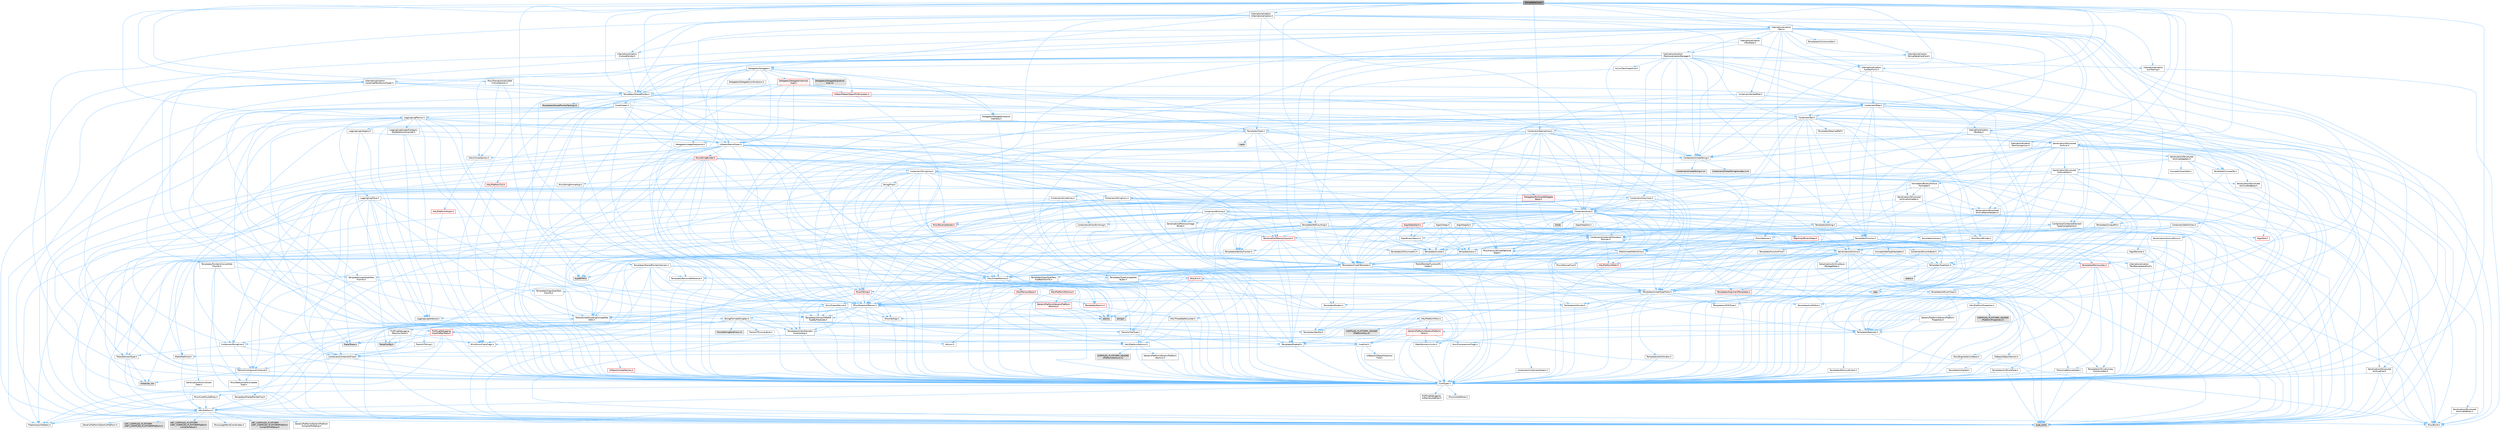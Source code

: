 digraph "StringTableCore.h"
{
 // INTERACTIVE_SVG=YES
 // LATEX_PDF_SIZE
  bgcolor="transparent";
  edge [fontname=Helvetica,fontsize=10,labelfontname=Helvetica,labelfontsize=10];
  node [fontname=Helvetica,fontsize=10,shape=box,height=0.2,width=0.4];
  Node1 [id="Node000001",label="StringTableCore.h",height=0.2,width=0.4,color="gray40", fillcolor="grey60", style="filled", fontcolor="black",tooltip=" "];
  Node1 -> Node2 [id="edge1_Node000001_Node000002",color="steelblue1",style="solid",tooltip=" "];
  Node2 [id="Node000002",label="Containers/Map.h",height=0.2,width=0.4,color="grey40", fillcolor="white", style="filled",URL="$df/d79/Map_8h.html",tooltip=" "];
  Node2 -> Node3 [id="edge2_Node000002_Node000003",color="steelblue1",style="solid",tooltip=" "];
  Node3 [id="Node000003",label="CoreTypes.h",height=0.2,width=0.4,color="grey40", fillcolor="white", style="filled",URL="$dc/dec/CoreTypes_8h.html",tooltip=" "];
  Node3 -> Node4 [id="edge3_Node000003_Node000004",color="steelblue1",style="solid",tooltip=" "];
  Node4 [id="Node000004",label="HAL/Platform.h",height=0.2,width=0.4,color="grey40", fillcolor="white", style="filled",URL="$d9/dd0/Platform_8h.html",tooltip=" "];
  Node4 -> Node5 [id="edge4_Node000004_Node000005",color="steelblue1",style="solid",tooltip=" "];
  Node5 [id="Node000005",label="Misc/Build.h",height=0.2,width=0.4,color="grey40", fillcolor="white", style="filled",URL="$d3/dbb/Build_8h.html",tooltip=" "];
  Node4 -> Node6 [id="edge5_Node000004_Node000006",color="steelblue1",style="solid",tooltip=" "];
  Node6 [id="Node000006",label="Misc/LargeWorldCoordinates.h",height=0.2,width=0.4,color="grey40", fillcolor="white", style="filled",URL="$d2/dcb/LargeWorldCoordinates_8h.html",tooltip=" "];
  Node4 -> Node7 [id="edge6_Node000004_Node000007",color="steelblue1",style="solid",tooltip=" "];
  Node7 [id="Node000007",label="type_traits",height=0.2,width=0.4,color="grey60", fillcolor="#E0E0E0", style="filled",tooltip=" "];
  Node4 -> Node8 [id="edge7_Node000004_Node000008",color="steelblue1",style="solid",tooltip=" "];
  Node8 [id="Node000008",label="PreprocessorHelpers.h",height=0.2,width=0.4,color="grey40", fillcolor="white", style="filled",URL="$db/ddb/PreprocessorHelpers_8h.html",tooltip=" "];
  Node4 -> Node9 [id="edge8_Node000004_Node000009",color="steelblue1",style="solid",tooltip=" "];
  Node9 [id="Node000009",label="UBT_COMPILED_PLATFORM\l/UBT_COMPILED_PLATFORMPlatform\lCompilerPreSetup.h",height=0.2,width=0.4,color="grey60", fillcolor="#E0E0E0", style="filled",tooltip=" "];
  Node4 -> Node10 [id="edge9_Node000004_Node000010",color="steelblue1",style="solid",tooltip=" "];
  Node10 [id="Node000010",label="GenericPlatform/GenericPlatform\lCompilerPreSetup.h",height=0.2,width=0.4,color="grey40", fillcolor="white", style="filled",URL="$d9/dc8/GenericPlatformCompilerPreSetup_8h.html",tooltip=" "];
  Node4 -> Node11 [id="edge10_Node000004_Node000011",color="steelblue1",style="solid",tooltip=" "];
  Node11 [id="Node000011",label="GenericPlatform/GenericPlatform.h",height=0.2,width=0.4,color="grey40", fillcolor="white", style="filled",URL="$d6/d84/GenericPlatform_8h.html",tooltip=" "];
  Node4 -> Node12 [id="edge11_Node000004_Node000012",color="steelblue1",style="solid",tooltip=" "];
  Node12 [id="Node000012",label="UBT_COMPILED_PLATFORM\l/UBT_COMPILED_PLATFORMPlatform.h",height=0.2,width=0.4,color="grey60", fillcolor="#E0E0E0", style="filled",tooltip=" "];
  Node4 -> Node13 [id="edge12_Node000004_Node000013",color="steelblue1",style="solid",tooltip=" "];
  Node13 [id="Node000013",label="UBT_COMPILED_PLATFORM\l/UBT_COMPILED_PLATFORMPlatform\lCompilerSetup.h",height=0.2,width=0.4,color="grey60", fillcolor="#E0E0E0", style="filled",tooltip=" "];
  Node3 -> Node14 [id="edge13_Node000003_Node000014",color="steelblue1",style="solid",tooltip=" "];
  Node14 [id="Node000014",label="ProfilingDebugging\l/UMemoryDefines.h",height=0.2,width=0.4,color="grey40", fillcolor="white", style="filled",URL="$d2/da2/UMemoryDefines_8h.html",tooltip=" "];
  Node3 -> Node15 [id="edge14_Node000003_Node000015",color="steelblue1",style="solid",tooltip=" "];
  Node15 [id="Node000015",label="Misc/CoreMiscDefines.h",height=0.2,width=0.4,color="grey40", fillcolor="white", style="filled",URL="$da/d38/CoreMiscDefines_8h.html",tooltip=" "];
  Node15 -> Node4 [id="edge15_Node000015_Node000004",color="steelblue1",style="solid",tooltip=" "];
  Node15 -> Node8 [id="edge16_Node000015_Node000008",color="steelblue1",style="solid",tooltip=" "];
  Node3 -> Node16 [id="edge17_Node000003_Node000016",color="steelblue1",style="solid",tooltip=" "];
  Node16 [id="Node000016",label="Misc/CoreDefines.h",height=0.2,width=0.4,color="grey40", fillcolor="white", style="filled",URL="$d3/dd2/CoreDefines_8h.html",tooltip=" "];
  Node2 -> Node17 [id="edge18_Node000002_Node000017",color="steelblue1",style="solid",tooltip=" "];
  Node17 [id="Node000017",label="Algo/Reverse.h",height=0.2,width=0.4,color="grey40", fillcolor="white", style="filled",URL="$d5/d93/Reverse_8h.html",tooltip=" "];
  Node17 -> Node3 [id="edge19_Node000017_Node000003",color="steelblue1",style="solid",tooltip=" "];
  Node17 -> Node18 [id="edge20_Node000017_Node000018",color="steelblue1",style="solid",tooltip=" "];
  Node18 [id="Node000018",label="Templates/UnrealTemplate.h",height=0.2,width=0.4,color="grey40", fillcolor="white", style="filled",URL="$d4/d24/UnrealTemplate_8h.html",tooltip=" "];
  Node18 -> Node3 [id="edge21_Node000018_Node000003",color="steelblue1",style="solid",tooltip=" "];
  Node18 -> Node19 [id="edge22_Node000018_Node000019",color="steelblue1",style="solid",tooltip=" "];
  Node19 [id="Node000019",label="Templates/IsPointer.h",height=0.2,width=0.4,color="grey40", fillcolor="white", style="filled",URL="$d7/d05/IsPointer_8h.html",tooltip=" "];
  Node19 -> Node3 [id="edge23_Node000019_Node000003",color="steelblue1",style="solid",tooltip=" "];
  Node18 -> Node20 [id="edge24_Node000018_Node000020",color="steelblue1",style="solid",tooltip=" "];
  Node20 [id="Node000020",label="HAL/UnrealMemory.h",height=0.2,width=0.4,color="grey40", fillcolor="white", style="filled",URL="$d9/d96/UnrealMemory_8h.html",tooltip=" "];
  Node20 -> Node3 [id="edge25_Node000020_Node000003",color="steelblue1",style="solid",tooltip=" "];
  Node20 -> Node21 [id="edge26_Node000020_Node000021",color="steelblue1",style="solid",tooltip=" "];
  Node21 [id="Node000021",label="GenericPlatform/GenericPlatform\lMemory.h",height=0.2,width=0.4,color="red", fillcolor="#FFF0F0", style="filled",URL="$dd/d22/GenericPlatformMemory_8h.html",tooltip=" "];
  Node21 -> Node22 [id="edge27_Node000021_Node000022",color="steelblue1",style="solid",tooltip=" "];
  Node22 [id="Node000022",label="CoreFwd.h",height=0.2,width=0.4,color="grey40", fillcolor="white", style="filled",URL="$d1/d1e/CoreFwd_8h.html",tooltip=" "];
  Node22 -> Node3 [id="edge28_Node000022_Node000003",color="steelblue1",style="solid",tooltip=" "];
  Node22 -> Node23 [id="edge29_Node000022_Node000023",color="steelblue1",style="solid",tooltip=" "];
  Node23 [id="Node000023",label="Containers/ContainersFwd.h",height=0.2,width=0.4,color="grey40", fillcolor="white", style="filled",URL="$d4/d0a/ContainersFwd_8h.html",tooltip=" "];
  Node23 -> Node4 [id="edge30_Node000023_Node000004",color="steelblue1",style="solid",tooltip=" "];
  Node23 -> Node3 [id="edge31_Node000023_Node000003",color="steelblue1",style="solid",tooltip=" "];
  Node23 -> Node24 [id="edge32_Node000023_Node000024",color="steelblue1",style="solid",tooltip=" "];
  Node24 [id="Node000024",label="Traits/IsContiguousContainer.h",height=0.2,width=0.4,color="grey40", fillcolor="white", style="filled",URL="$d5/d3c/IsContiguousContainer_8h.html",tooltip=" "];
  Node24 -> Node3 [id="edge33_Node000024_Node000003",color="steelblue1",style="solid",tooltip=" "];
  Node24 -> Node25 [id="edge34_Node000024_Node000025",color="steelblue1",style="solid",tooltip=" "];
  Node25 [id="Node000025",label="Misc/StaticAssertComplete\lType.h",height=0.2,width=0.4,color="grey40", fillcolor="white", style="filled",URL="$d5/d4e/StaticAssertCompleteType_8h.html",tooltip=" "];
  Node24 -> Node26 [id="edge35_Node000024_Node000026",color="steelblue1",style="solid",tooltip=" "];
  Node26 [id="Node000026",label="initializer_list",height=0.2,width=0.4,color="grey60", fillcolor="#E0E0E0", style="filled",tooltip=" "];
  Node22 -> Node27 [id="edge36_Node000022_Node000027",color="steelblue1",style="solid",tooltip=" "];
  Node27 [id="Node000027",label="Math/MathFwd.h",height=0.2,width=0.4,color="grey40", fillcolor="white", style="filled",URL="$d2/d10/MathFwd_8h.html",tooltip=" "];
  Node27 -> Node4 [id="edge37_Node000027_Node000004",color="steelblue1",style="solid",tooltip=" "];
  Node22 -> Node28 [id="edge38_Node000022_Node000028",color="steelblue1",style="solid",tooltip=" "];
  Node28 [id="Node000028",label="UObject/UObjectHierarchy\lFwd.h",height=0.2,width=0.4,color="grey40", fillcolor="white", style="filled",URL="$d3/d13/UObjectHierarchyFwd_8h.html",tooltip=" "];
  Node21 -> Node3 [id="edge39_Node000021_Node000003",color="steelblue1",style="solid",tooltip=" "];
  Node21 -> Node31 [id="edge40_Node000021_Node000031",color="steelblue1",style="solid",tooltip=" "];
  Node31 [id="Node000031",label="string.h",height=0.2,width=0.4,color="grey60", fillcolor="#E0E0E0", style="filled",tooltip=" "];
  Node20 -> Node33 [id="edge41_Node000020_Node000033",color="steelblue1",style="solid",tooltip=" "];
  Node33 [id="Node000033",label="HAL/MemoryBase.h",height=0.2,width=0.4,color="red", fillcolor="#FFF0F0", style="filled",URL="$d6/d9f/MemoryBase_8h.html",tooltip=" "];
  Node33 -> Node3 [id="edge42_Node000033_Node000003",color="steelblue1",style="solid",tooltip=" "];
  Node33 -> Node34 [id="edge43_Node000033_Node000034",color="steelblue1",style="solid",tooltip=" "];
  Node34 [id="Node000034",label="HAL/PlatformAtomics.h",height=0.2,width=0.4,color="grey40", fillcolor="white", style="filled",URL="$d3/d36/PlatformAtomics_8h.html",tooltip=" "];
  Node34 -> Node3 [id="edge44_Node000034_Node000003",color="steelblue1",style="solid",tooltip=" "];
  Node34 -> Node35 [id="edge45_Node000034_Node000035",color="steelblue1",style="solid",tooltip=" "];
  Node35 [id="Node000035",label="GenericPlatform/GenericPlatform\lAtomics.h",height=0.2,width=0.4,color="grey40", fillcolor="white", style="filled",URL="$da/d72/GenericPlatformAtomics_8h.html",tooltip=" "];
  Node35 -> Node3 [id="edge46_Node000035_Node000003",color="steelblue1",style="solid",tooltip=" "];
  Node34 -> Node36 [id="edge47_Node000034_Node000036",color="steelblue1",style="solid",tooltip=" "];
  Node36 [id="Node000036",label="COMPILED_PLATFORM_HEADER\l(PlatformAtomics.h)",height=0.2,width=0.4,color="grey60", fillcolor="#E0E0E0", style="filled",tooltip=" "];
  Node33 -> Node77 [id="edge48_Node000033_Node000077",color="steelblue1",style="solid",tooltip=" "];
  Node77 [id="Node000077",label="Misc/OutputDevice.h",height=0.2,width=0.4,color="grey40", fillcolor="white", style="filled",URL="$d7/d32/OutputDevice_8h.html",tooltip=" "];
  Node77 -> Node22 [id="edge49_Node000077_Node000022",color="steelblue1",style="solid",tooltip=" "];
  Node77 -> Node3 [id="edge50_Node000077_Node000003",color="steelblue1",style="solid",tooltip=" "];
  Node77 -> Node78 [id="edge51_Node000077_Node000078",color="steelblue1",style="solid",tooltip=" "];
  Node78 [id="Node000078",label="Logging/LogVerbosity.h",height=0.2,width=0.4,color="grey40", fillcolor="white", style="filled",URL="$d2/d8f/LogVerbosity_8h.html",tooltip=" "];
  Node78 -> Node3 [id="edge52_Node000078_Node000003",color="steelblue1",style="solid",tooltip=" "];
  Node77 -> Node69 [id="edge53_Node000077_Node000069",color="steelblue1",style="solid",tooltip=" "];
  Node69 [id="Node000069",label="Misc/VarArgs.h",height=0.2,width=0.4,color="grey40", fillcolor="white", style="filled",URL="$d5/d6f/VarArgs_8h.html",tooltip=" "];
  Node69 -> Node3 [id="edge54_Node000069_Node000003",color="steelblue1",style="solid",tooltip=" "];
  Node77 -> Node64 [id="edge55_Node000077_Node000064",color="steelblue1",style="solid",tooltip=" "];
  Node64 [id="Node000064",label="Templates/IsArrayOrRefOf\lTypeByPredicate.h",height=0.2,width=0.4,color="grey40", fillcolor="white", style="filled",URL="$d6/da1/IsArrayOrRefOfTypeByPredicate_8h.html",tooltip=" "];
  Node64 -> Node3 [id="edge56_Node000064_Node000003",color="steelblue1",style="solid",tooltip=" "];
  Node77 -> Node65 [id="edge57_Node000077_Node000065",color="steelblue1",style="solid",tooltip=" "];
  Node65 [id="Node000065",label="Templates/IsValidVariadic\lFunctionArg.h",height=0.2,width=0.4,color="grey40", fillcolor="white", style="filled",URL="$d0/dc8/IsValidVariadicFunctionArg_8h.html",tooltip=" "];
  Node65 -> Node3 [id="edge58_Node000065_Node000003",color="steelblue1",style="solid",tooltip=" "];
  Node65 -> Node66 [id="edge59_Node000065_Node000066",color="steelblue1",style="solid",tooltip=" "];
  Node66 [id="Node000066",label="IsEnum.h",height=0.2,width=0.4,color="grey40", fillcolor="white", style="filled",URL="$d4/de5/IsEnum_8h.html",tooltip=" "];
  Node65 -> Node7 [id="edge60_Node000065_Node000007",color="steelblue1",style="solid",tooltip=" "];
  Node77 -> Node67 [id="edge61_Node000077_Node000067",color="steelblue1",style="solid",tooltip=" "];
  Node67 [id="Node000067",label="Traits/IsCharEncodingCompatible\lWith.h",height=0.2,width=0.4,color="grey40", fillcolor="white", style="filled",URL="$df/dd1/IsCharEncodingCompatibleWith_8h.html",tooltip=" "];
  Node67 -> Node7 [id="edge62_Node000067_Node000007",color="steelblue1",style="solid",tooltip=" "];
  Node67 -> Node68 [id="edge63_Node000067_Node000068",color="steelblue1",style="solid",tooltip=" "];
  Node68 [id="Node000068",label="Traits/IsCharType.h",height=0.2,width=0.4,color="grey40", fillcolor="white", style="filled",URL="$db/d51/IsCharType_8h.html",tooltip=" "];
  Node68 -> Node3 [id="edge64_Node000068_Node000003",color="steelblue1",style="solid",tooltip=" "];
  Node33 -> Node79 [id="edge65_Node000033_Node000079",color="steelblue1",style="solid",tooltip=" "];
  Node79 [id="Node000079",label="Templates/Atomic.h",height=0.2,width=0.4,color="red", fillcolor="#FFF0F0", style="filled",URL="$d3/d91/Atomic_8h.html",tooltip=" "];
  Node79 -> Node80 [id="edge66_Node000079_Node000080",color="steelblue1",style="solid",tooltip=" "];
  Node80 [id="Node000080",label="HAL/ThreadSafeCounter.h",height=0.2,width=0.4,color="grey40", fillcolor="white", style="filled",URL="$dc/dc9/ThreadSafeCounter_8h.html",tooltip=" "];
  Node80 -> Node3 [id="edge67_Node000080_Node000003",color="steelblue1",style="solid",tooltip=" "];
  Node80 -> Node34 [id="edge68_Node000080_Node000034",color="steelblue1",style="solid",tooltip=" "];
  Node79 -> Node76 [id="edge69_Node000079_Node000076",color="steelblue1",style="solid",tooltip=" "];
  Node76 [id="Node000076",label="atomic",height=0.2,width=0.4,color="grey60", fillcolor="#E0E0E0", style="filled",tooltip=" "];
  Node20 -> Node88 [id="edge70_Node000020_Node000088",color="steelblue1",style="solid",tooltip=" "];
  Node88 [id="Node000088",label="HAL/PlatformMemory.h",height=0.2,width=0.4,color="red", fillcolor="#FFF0F0", style="filled",URL="$de/d68/PlatformMemory_8h.html",tooltip=" "];
  Node88 -> Node3 [id="edge71_Node000088_Node000003",color="steelblue1",style="solid",tooltip=" "];
  Node88 -> Node21 [id="edge72_Node000088_Node000021",color="steelblue1",style="solid",tooltip=" "];
  Node20 -> Node90 [id="edge73_Node000020_Node000090",color="steelblue1",style="solid",tooltip=" "];
  Node90 [id="Node000090",label="ProfilingDebugging\l/MemoryTrace.h",height=0.2,width=0.4,color="grey40", fillcolor="white", style="filled",URL="$da/dd7/MemoryTrace_8h.html",tooltip=" "];
  Node90 -> Node4 [id="edge74_Node000090_Node000004",color="steelblue1",style="solid",tooltip=" "];
  Node90 -> Node54 [id="edge75_Node000090_Node000054",color="steelblue1",style="solid",tooltip=" "];
  Node54 [id="Node000054",label="Misc/EnumClassFlags.h",height=0.2,width=0.4,color="grey40", fillcolor="white", style="filled",URL="$d8/de7/EnumClassFlags_8h.html",tooltip=" "];
  Node90 -> Node59 [id="edge76_Node000090_Node000059",color="steelblue1",style="solid",tooltip=" "];
  Node59 [id="Node000059",label="Trace/Config.h",height=0.2,width=0.4,color="grey60", fillcolor="#E0E0E0", style="filled",tooltip=" "];
  Node90 -> Node62 [id="edge77_Node000090_Node000062",color="steelblue1",style="solid",tooltip=" "];
  Node62 [id="Node000062",label="Trace/Trace.h",height=0.2,width=0.4,color="grey60", fillcolor="#E0E0E0", style="filled",tooltip=" "];
  Node20 -> Node19 [id="edge78_Node000020_Node000019",color="steelblue1",style="solid",tooltip=" "];
  Node18 -> Node91 [id="edge79_Node000018_Node000091",color="steelblue1",style="solid",tooltip=" "];
  Node91 [id="Node000091",label="Templates/CopyQualifiers\lAndRefsFromTo.h",height=0.2,width=0.4,color="grey40", fillcolor="white", style="filled",URL="$d3/db3/CopyQualifiersAndRefsFromTo_8h.html",tooltip=" "];
  Node91 -> Node92 [id="edge80_Node000091_Node000092",color="steelblue1",style="solid",tooltip=" "];
  Node92 [id="Node000092",label="Templates/CopyQualifiers\lFromTo.h",height=0.2,width=0.4,color="grey40", fillcolor="white", style="filled",URL="$d5/db4/CopyQualifiersFromTo_8h.html",tooltip=" "];
  Node18 -> Node93 [id="edge81_Node000018_Node000093",color="steelblue1",style="solid",tooltip=" "];
  Node93 [id="Node000093",label="Templates/UnrealTypeTraits.h",height=0.2,width=0.4,color="grey40", fillcolor="white", style="filled",URL="$d2/d2d/UnrealTypeTraits_8h.html",tooltip=" "];
  Node93 -> Node3 [id="edge82_Node000093_Node000003",color="steelblue1",style="solid",tooltip=" "];
  Node93 -> Node19 [id="edge83_Node000093_Node000019",color="steelblue1",style="solid",tooltip=" "];
  Node93 -> Node46 [id="edge84_Node000093_Node000046",color="steelblue1",style="solid",tooltip=" "];
  Node46 [id="Node000046",label="Misc/AssertionMacros.h",height=0.2,width=0.4,color="grey40", fillcolor="white", style="filled",URL="$d0/dfa/AssertionMacros_8h.html",tooltip=" "];
  Node46 -> Node3 [id="edge85_Node000046_Node000003",color="steelblue1",style="solid",tooltip=" "];
  Node46 -> Node4 [id="edge86_Node000046_Node000004",color="steelblue1",style="solid",tooltip=" "];
  Node46 -> Node47 [id="edge87_Node000046_Node000047",color="steelblue1",style="solid",tooltip=" "];
  Node47 [id="Node000047",label="HAL/PlatformMisc.h",height=0.2,width=0.4,color="grey40", fillcolor="white", style="filled",URL="$d0/df5/PlatformMisc_8h.html",tooltip=" "];
  Node47 -> Node3 [id="edge88_Node000047_Node000003",color="steelblue1",style="solid",tooltip=" "];
  Node47 -> Node48 [id="edge89_Node000047_Node000048",color="steelblue1",style="solid",tooltip=" "];
  Node48 [id="Node000048",label="GenericPlatform/GenericPlatform\lMisc.h",height=0.2,width=0.4,color="red", fillcolor="#FFF0F0", style="filled",URL="$db/d9a/GenericPlatformMisc_8h.html",tooltip=" "];
  Node48 -> Node49 [id="edge90_Node000048_Node000049",color="steelblue1",style="solid",tooltip=" "];
  Node49 [id="Node000049",label="Containers/StringFwd.h",height=0.2,width=0.4,color="grey40", fillcolor="white", style="filled",URL="$df/d37/StringFwd_8h.html",tooltip=" "];
  Node49 -> Node3 [id="edge91_Node000049_Node000003",color="steelblue1",style="solid",tooltip=" "];
  Node49 -> Node50 [id="edge92_Node000049_Node000050",color="steelblue1",style="solid",tooltip=" "];
  Node50 [id="Node000050",label="Traits/ElementType.h",height=0.2,width=0.4,color="grey40", fillcolor="white", style="filled",URL="$d5/d4f/ElementType_8h.html",tooltip=" "];
  Node50 -> Node4 [id="edge93_Node000050_Node000004",color="steelblue1",style="solid",tooltip=" "];
  Node50 -> Node26 [id="edge94_Node000050_Node000026",color="steelblue1",style="solid",tooltip=" "];
  Node50 -> Node7 [id="edge95_Node000050_Node000007",color="steelblue1",style="solid",tooltip=" "];
  Node49 -> Node24 [id="edge96_Node000049_Node000024",color="steelblue1",style="solid",tooltip=" "];
  Node48 -> Node22 [id="edge97_Node000048_Node000022",color="steelblue1",style="solid",tooltip=" "];
  Node48 -> Node3 [id="edge98_Node000048_Node000003",color="steelblue1",style="solid",tooltip=" "];
  Node48 -> Node52 [id="edge99_Node000048_Node000052",color="steelblue1",style="solid",tooltip=" "];
  Node52 [id="Node000052",label="Math/NumericLimits.h",height=0.2,width=0.4,color="grey40", fillcolor="white", style="filled",URL="$df/d1b/NumericLimits_8h.html",tooltip=" "];
  Node52 -> Node3 [id="edge100_Node000052_Node000003",color="steelblue1",style="solid",tooltip=" "];
  Node48 -> Node53 [id="edge101_Node000048_Node000053",color="steelblue1",style="solid",tooltip=" "];
  Node53 [id="Node000053",label="Misc/CompressionFlags.h",height=0.2,width=0.4,color="grey40", fillcolor="white", style="filled",URL="$d9/d76/CompressionFlags_8h.html",tooltip=" "];
  Node48 -> Node54 [id="edge102_Node000048_Node000054",color="steelblue1",style="solid",tooltip=" "];
  Node47 -> Node57 [id="edge103_Node000047_Node000057",color="steelblue1",style="solid",tooltip=" "];
  Node57 [id="Node000057",label="COMPILED_PLATFORM_HEADER\l(PlatformMisc.h)",height=0.2,width=0.4,color="grey60", fillcolor="#E0E0E0", style="filled",tooltip=" "];
  Node47 -> Node58 [id="edge104_Node000047_Node000058",color="steelblue1",style="solid",tooltip=" "];
  Node58 [id="Node000058",label="ProfilingDebugging\l/CpuProfilerTrace.h",height=0.2,width=0.4,color="red", fillcolor="#FFF0F0", style="filled",URL="$da/dcb/CpuProfilerTrace_8h.html",tooltip=" "];
  Node58 -> Node3 [id="edge105_Node000058_Node000003",color="steelblue1",style="solid",tooltip=" "];
  Node58 -> Node23 [id="edge106_Node000058_Node000023",color="steelblue1",style="solid",tooltip=" "];
  Node58 -> Node34 [id="edge107_Node000058_Node000034",color="steelblue1",style="solid",tooltip=" "];
  Node58 -> Node8 [id="edge108_Node000058_Node000008",color="steelblue1",style="solid",tooltip=" "];
  Node58 -> Node5 [id="edge109_Node000058_Node000005",color="steelblue1",style="solid",tooltip=" "];
  Node58 -> Node59 [id="edge110_Node000058_Node000059",color="steelblue1",style="solid",tooltip=" "];
  Node58 -> Node62 [id="edge111_Node000058_Node000062",color="steelblue1",style="solid",tooltip=" "];
  Node46 -> Node8 [id="edge112_Node000046_Node000008",color="steelblue1",style="solid",tooltip=" "];
  Node46 -> Node63 [id="edge113_Node000046_Node000063",color="steelblue1",style="solid",tooltip=" "];
  Node63 [id="Node000063",label="Templates/EnableIf.h",height=0.2,width=0.4,color="grey40", fillcolor="white", style="filled",URL="$d7/d60/EnableIf_8h.html",tooltip=" "];
  Node63 -> Node3 [id="edge114_Node000063_Node000003",color="steelblue1",style="solid",tooltip=" "];
  Node46 -> Node64 [id="edge115_Node000046_Node000064",color="steelblue1",style="solid",tooltip=" "];
  Node46 -> Node65 [id="edge116_Node000046_Node000065",color="steelblue1",style="solid",tooltip=" "];
  Node46 -> Node67 [id="edge117_Node000046_Node000067",color="steelblue1",style="solid",tooltip=" "];
  Node46 -> Node69 [id="edge118_Node000046_Node000069",color="steelblue1",style="solid",tooltip=" "];
  Node46 -> Node70 [id="edge119_Node000046_Node000070",color="steelblue1",style="solid",tooltip=" "];
  Node70 [id="Node000070",label="String/FormatStringSan.h",height=0.2,width=0.4,color="grey40", fillcolor="white", style="filled",URL="$d3/d8b/FormatStringSan_8h.html",tooltip=" "];
  Node70 -> Node7 [id="edge120_Node000070_Node000007",color="steelblue1",style="solid",tooltip=" "];
  Node70 -> Node3 [id="edge121_Node000070_Node000003",color="steelblue1",style="solid",tooltip=" "];
  Node70 -> Node71 [id="edge122_Node000070_Node000071",color="steelblue1",style="solid",tooltip=" "];
  Node71 [id="Node000071",label="Templates/Requires.h",height=0.2,width=0.4,color="grey40", fillcolor="white", style="filled",URL="$dc/d96/Requires_8h.html",tooltip=" "];
  Node71 -> Node63 [id="edge123_Node000071_Node000063",color="steelblue1",style="solid",tooltip=" "];
  Node71 -> Node7 [id="edge124_Node000071_Node000007",color="steelblue1",style="solid",tooltip=" "];
  Node70 -> Node72 [id="edge125_Node000070_Node000072",color="steelblue1",style="solid",tooltip=" "];
  Node72 [id="Node000072",label="Templates/Identity.h",height=0.2,width=0.4,color="grey40", fillcolor="white", style="filled",URL="$d0/dd5/Identity_8h.html",tooltip=" "];
  Node70 -> Node65 [id="edge126_Node000070_Node000065",color="steelblue1",style="solid",tooltip=" "];
  Node70 -> Node68 [id="edge127_Node000070_Node000068",color="steelblue1",style="solid",tooltip=" "];
  Node70 -> Node73 [id="edge128_Node000070_Node000073",color="steelblue1",style="solid",tooltip=" "];
  Node73 [id="Node000073",label="Traits/IsTEnumAsByte.h",height=0.2,width=0.4,color="grey40", fillcolor="white", style="filled",URL="$d1/de6/IsTEnumAsByte_8h.html",tooltip=" "];
  Node70 -> Node74 [id="edge129_Node000070_Node000074",color="steelblue1",style="solid",tooltip=" "];
  Node74 [id="Node000074",label="Traits/IsTString.h",height=0.2,width=0.4,color="grey40", fillcolor="white", style="filled",URL="$d0/df8/IsTString_8h.html",tooltip=" "];
  Node74 -> Node23 [id="edge130_Node000074_Node000023",color="steelblue1",style="solid",tooltip=" "];
  Node70 -> Node23 [id="edge131_Node000070_Node000023",color="steelblue1",style="solid",tooltip=" "];
  Node70 -> Node75 [id="edge132_Node000070_Node000075",color="steelblue1",style="solid",tooltip=" "];
  Node75 [id="Node000075",label="FormatStringSanErrors.inl",height=0.2,width=0.4,color="grey60", fillcolor="#E0E0E0", style="filled",tooltip=" "];
  Node46 -> Node76 [id="edge133_Node000046_Node000076",color="steelblue1",style="solid",tooltip=" "];
  Node93 -> Node84 [id="edge134_Node000093_Node000084",color="steelblue1",style="solid",tooltip=" "];
  Node84 [id="Node000084",label="Templates/AndOrNot.h",height=0.2,width=0.4,color="grey40", fillcolor="white", style="filled",URL="$db/d0a/AndOrNot_8h.html",tooltip=" "];
  Node84 -> Node3 [id="edge135_Node000084_Node000003",color="steelblue1",style="solid",tooltip=" "];
  Node93 -> Node63 [id="edge136_Node000093_Node000063",color="steelblue1",style="solid",tooltip=" "];
  Node93 -> Node94 [id="edge137_Node000093_Node000094",color="steelblue1",style="solid",tooltip=" "];
  Node94 [id="Node000094",label="Templates/IsArithmetic.h",height=0.2,width=0.4,color="grey40", fillcolor="white", style="filled",URL="$d2/d5d/IsArithmetic_8h.html",tooltip=" "];
  Node94 -> Node3 [id="edge138_Node000094_Node000003",color="steelblue1",style="solid",tooltip=" "];
  Node93 -> Node66 [id="edge139_Node000093_Node000066",color="steelblue1",style="solid",tooltip=" "];
  Node93 -> Node95 [id="edge140_Node000093_Node000095",color="steelblue1",style="solid",tooltip=" "];
  Node95 [id="Node000095",label="Templates/Models.h",height=0.2,width=0.4,color="grey40", fillcolor="white", style="filled",URL="$d3/d0c/Models_8h.html",tooltip=" "];
  Node95 -> Node72 [id="edge141_Node000095_Node000072",color="steelblue1",style="solid",tooltip=" "];
  Node93 -> Node96 [id="edge142_Node000093_Node000096",color="steelblue1",style="solid",tooltip=" "];
  Node96 [id="Node000096",label="Templates/IsPODType.h",height=0.2,width=0.4,color="grey40", fillcolor="white", style="filled",URL="$d7/db1/IsPODType_8h.html",tooltip=" "];
  Node96 -> Node3 [id="edge143_Node000096_Node000003",color="steelblue1",style="solid",tooltip=" "];
  Node93 -> Node97 [id="edge144_Node000093_Node000097",color="steelblue1",style="solid",tooltip=" "];
  Node97 [id="Node000097",label="Templates/IsUECoreType.h",height=0.2,width=0.4,color="grey40", fillcolor="white", style="filled",URL="$d1/db8/IsUECoreType_8h.html",tooltip=" "];
  Node97 -> Node3 [id="edge145_Node000097_Node000003",color="steelblue1",style="solid",tooltip=" "];
  Node97 -> Node7 [id="edge146_Node000097_Node000007",color="steelblue1",style="solid",tooltip=" "];
  Node93 -> Node85 [id="edge147_Node000093_Node000085",color="steelblue1",style="solid",tooltip=" "];
  Node85 [id="Node000085",label="Templates/IsTriviallyCopy\lConstructible.h",height=0.2,width=0.4,color="grey40", fillcolor="white", style="filled",URL="$d3/d78/IsTriviallyCopyConstructible_8h.html",tooltip=" "];
  Node85 -> Node3 [id="edge148_Node000085_Node000003",color="steelblue1",style="solid",tooltip=" "];
  Node85 -> Node7 [id="edge149_Node000085_Node000007",color="steelblue1",style="solid",tooltip=" "];
  Node18 -> Node98 [id="edge150_Node000018_Node000098",color="steelblue1",style="solid",tooltip=" "];
  Node98 [id="Node000098",label="Templates/RemoveReference.h",height=0.2,width=0.4,color="grey40", fillcolor="white", style="filled",URL="$da/dbe/RemoveReference_8h.html",tooltip=" "];
  Node98 -> Node3 [id="edge151_Node000098_Node000003",color="steelblue1",style="solid",tooltip=" "];
  Node18 -> Node71 [id="edge152_Node000018_Node000071",color="steelblue1",style="solid",tooltip=" "];
  Node18 -> Node99 [id="edge153_Node000018_Node000099",color="steelblue1",style="solid",tooltip=" "];
  Node99 [id="Node000099",label="Templates/TypeCompatible\lBytes.h",height=0.2,width=0.4,color="grey40", fillcolor="white", style="filled",URL="$df/d0a/TypeCompatibleBytes_8h.html",tooltip=" "];
  Node99 -> Node3 [id="edge154_Node000099_Node000003",color="steelblue1",style="solid",tooltip=" "];
  Node99 -> Node31 [id="edge155_Node000099_Node000031",color="steelblue1",style="solid",tooltip=" "];
  Node99 -> Node38 [id="edge156_Node000099_Node000038",color="steelblue1",style="solid",tooltip=" "];
  Node38 [id="Node000038",label="new",height=0.2,width=0.4,color="grey60", fillcolor="#E0E0E0", style="filled",tooltip=" "];
  Node99 -> Node7 [id="edge157_Node000099_Node000007",color="steelblue1",style="solid",tooltip=" "];
  Node18 -> Node72 [id="edge158_Node000018_Node000072",color="steelblue1",style="solid",tooltip=" "];
  Node18 -> Node24 [id="edge159_Node000018_Node000024",color="steelblue1",style="solid",tooltip=" "];
  Node18 -> Node100 [id="edge160_Node000018_Node000100",color="steelblue1",style="solid",tooltip=" "];
  Node100 [id="Node000100",label="Traits/UseBitwiseSwap.h",height=0.2,width=0.4,color="grey40", fillcolor="white", style="filled",URL="$db/df3/UseBitwiseSwap_8h.html",tooltip=" "];
  Node100 -> Node3 [id="edge161_Node000100_Node000003",color="steelblue1",style="solid",tooltip=" "];
  Node100 -> Node7 [id="edge162_Node000100_Node000007",color="steelblue1",style="solid",tooltip=" "];
  Node18 -> Node7 [id="edge163_Node000018_Node000007",color="steelblue1",style="solid",tooltip=" "];
  Node2 -> Node101 [id="edge164_Node000002_Node000101",color="steelblue1",style="solid",tooltip=" "];
  Node101 [id="Node000101",label="Containers/ContainerElement\lTypeCompatibility.h",height=0.2,width=0.4,color="grey40", fillcolor="white", style="filled",URL="$df/ddf/ContainerElementTypeCompatibility_8h.html",tooltip=" "];
  Node101 -> Node3 [id="edge165_Node000101_Node000003",color="steelblue1",style="solid",tooltip=" "];
  Node101 -> Node93 [id="edge166_Node000101_Node000093",color="steelblue1",style="solid",tooltip=" "];
  Node2 -> Node102 [id="edge167_Node000002_Node000102",color="steelblue1",style="solid",tooltip=" "];
  Node102 [id="Node000102",label="Containers/Set.h",height=0.2,width=0.4,color="grey40", fillcolor="white", style="filled",URL="$d4/d45/Set_8h.html",tooltip=" "];
  Node102 -> Node103 [id="edge168_Node000102_Node000103",color="steelblue1",style="solid",tooltip=" "];
  Node103 [id="Node000103",label="Containers/ContainerAllocation\lPolicies.h",height=0.2,width=0.4,color="grey40", fillcolor="white", style="filled",URL="$d7/dff/ContainerAllocationPolicies_8h.html",tooltip=" "];
  Node103 -> Node3 [id="edge169_Node000103_Node000003",color="steelblue1",style="solid",tooltip=" "];
  Node103 -> Node104 [id="edge170_Node000103_Node000104",color="steelblue1",style="solid",tooltip=" "];
  Node104 [id="Node000104",label="Containers/ContainerHelpers.h",height=0.2,width=0.4,color="grey40", fillcolor="white", style="filled",URL="$d7/d33/ContainerHelpers_8h.html",tooltip=" "];
  Node104 -> Node3 [id="edge171_Node000104_Node000003",color="steelblue1",style="solid",tooltip=" "];
  Node103 -> Node103 [id="edge172_Node000103_Node000103",color="steelblue1",style="solid",tooltip=" "];
  Node103 -> Node105 [id="edge173_Node000103_Node000105",color="steelblue1",style="solid",tooltip=" "];
  Node105 [id="Node000105",label="HAL/PlatformMath.h",height=0.2,width=0.4,color="red", fillcolor="#FFF0F0", style="filled",URL="$dc/d53/PlatformMath_8h.html",tooltip=" "];
  Node105 -> Node3 [id="edge174_Node000105_Node000003",color="steelblue1",style="solid",tooltip=" "];
  Node103 -> Node20 [id="edge175_Node000103_Node000020",color="steelblue1",style="solid",tooltip=" "];
  Node103 -> Node52 [id="edge176_Node000103_Node000052",color="steelblue1",style="solid",tooltip=" "];
  Node103 -> Node46 [id="edge177_Node000103_Node000046",color="steelblue1",style="solid",tooltip=" "];
  Node103 -> Node113 [id="edge178_Node000103_Node000113",color="steelblue1",style="solid",tooltip=" "];
  Node113 [id="Node000113",label="Templates/IsPolymorphic.h",height=0.2,width=0.4,color="grey40", fillcolor="white", style="filled",URL="$dc/d20/IsPolymorphic_8h.html",tooltip=" "];
  Node103 -> Node114 [id="edge179_Node000103_Node000114",color="steelblue1",style="solid",tooltip=" "];
  Node114 [id="Node000114",label="Templates/MemoryOps.h",height=0.2,width=0.4,color="red", fillcolor="#FFF0F0", style="filled",URL="$db/dea/MemoryOps_8h.html",tooltip=" "];
  Node114 -> Node3 [id="edge180_Node000114_Node000003",color="steelblue1",style="solid",tooltip=" "];
  Node114 -> Node20 [id="edge181_Node000114_Node000020",color="steelblue1",style="solid",tooltip=" "];
  Node114 -> Node85 [id="edge182_Node000114_Node000085",color="steelblue1",style="solid",tooltip=" "];
  Node114 -> Node71 [id="edge183_Node000114_Node000071",color="steelblue1",style="solid",tooltip=" "];
  Node114 -> Node93 [id="edge184_Node000114_Node000093",color="steelblue1",style="solid",tooltip=" "];
  Node114 -> Node100 [id="edge185_Node000114_Node000100",color="steelblue1",style="solid",tooltip=" "];
  Node114 -> Node38 [id="edge186_Node000114_Node000038",color="steelblue1",style="solid",tooltip=" "];
  Node114 -> Node7 [id="edge187_Node000114_Node000007",color="steelblue1",style="solid",tooltip=" "];
  Node103 -> Node99 [id="edge188_Node000103_Node000099",color="steelblue1",style="solid",tooltip=" "];
  Node103 -> Node7 [id="edge189_Node000103_Node000007",color="steelblue1",style="solid",tooltip=" "];
  Node102 -> Node101 [id="edge190_Node000102_Node000101",color="steelblue1",style="solid",tooltip=" "];
  Node102 -> Node115 [id="edge191_Node000102_Node000115",color="steelblue1",style="solid",tooltip=" "];
  Node115 [id="Node000115",label="Containers/SetUtilities.h",height=0.2,width=0.4,color="grey40", fillcolor="white", style="filled",URL="$dc/de5/SetUtilities_8h.html",tooltip=" "];
  Node115 -> Node3 [id="edge192_Node000115_Node000003",color="steelblue1",style="solid",tooltip=" "];
  Node115 -> Node116 [id="edge193_Node000115_Node000116",color="steelblue1",style="solid",tooltip=" "];
  Node116 [id="Node000116",label="Serialization/MemoryLayout.h",height=0.2,width=0.4,color="red", fillcolor="#FFF0F0", style="filled",URL="$d7/d66/MemoryLayout_8h.html",tooltip=" "];
  Node116 -> Node119 [id="edge194_Node000116_Node000119",color="steelblue1",style="solid",tooltip=" "];
  Node119 [id="Node000119",label="Containers/EnumAsByte.h",height=0.2,width=0.4,color="grey40", fillcolor="white", style="filled",URL="$d6/d9a/EnumAsByte_8h.html",tooltip=" "];
  Node119 -> Node3 [id="edge195_Node000119_Node000003",color="steelblue1",style="solid",tooltip=" "];
  Node119 -> Node96 [id="edge196_Node000119_Node000096",color="steelblue1",style="solid",tooltip=" "];
  Node119 -> Node120 [id="edge197_Node000119_Node000120",color="steelblue1",style="solid",tooltip=" "];
  Node120 [id="Node000120",label="Templates/TypeHash.h",height=0.2,width=0.4,color="grey40", fillcolor="white", style="filled",URL="$d1/d62/TypeHash_8h.html",tooltip=" "];
  Node120 -> Node3 [id="edge198_Node000120_Node000003",color="steelblue1",style="solid",tooltip=" "];
  Node120 -> Node71 [id="edge199_Node000120_Node000071",color="steelblue1",style="solid",tooltip=" "];
  Node120 -> Node121 [id="edge200_Node000120_Node000121",color="steelblue1",style="solid",tooltip=" "];
  Node121 [id="Node000121",label="Misc/Crc.h",height=0.2,width=0.4,color="red", fillcolor="#FFF0F0", style="filled",URL="$d4/dd2/Crc_8h.html",tooltip=" "];
  Node121 -> Node3 [id="edge201_Node000121_Node000003",color="steelblue1",style="solid",tooltip=" "];
  Node121 -> Node46 [id="edge202_Node000121_Node000046",color="steelblue1",style="solid",tooltip=" "];
  Node121 -> Node122 [id="edge203_Node000121_Node000122",color="steelblue1",style="solid",tooltip=" "];
  Node122 [id="Node000122",label="Misc/CString.h",height=0.2,width=0.4,color="red", fillcolor="#FFF0F0", style="filled",URL="$d2/d49/CString_8h.html",tooltip=" "];
  Node122 -> Node3 [id="edge204_Node000122_Node000003",color="steelblue1",style="solid",tooltip=" "];
  Node122 -> Node46 [id="edge205_Node000122_Node000046",color="steelblue1",style="solid",tooltip=" "];
  Node122 -> Node69 [id="edge206_Node000122_Node000069",color="steelblue1",style="solid",tooltip=" "];
  Node122 -> Node64 [id="edge207_Node000122_Node000064",color="steelblue1",style="solid",tooltip=" "];
  Node122 -> Node65 [id="edge208_Node000122_Node000065",color="steelblue1",style="solid",tooltip=" "];
  Node122 -> Node67 [id="edge209_Node000122_Node000067",color="steelblue1",style="solid",tooltip=" "];
  Node121 -> Node93 [id="edge210_Node000121_Node000093",color="steelblue1",style="solid",tooltip=" "];
  Node121 -> Node68 [id="edge211_Node000121_Node000068",color="steelblue1",style="solid",tooltip=" "];
  Node120 -> Node126 [id="edge212_Node000120_Node000126",color="steelblue1",style="solid",tooltip=" "];
  Node126 [id="Node000126",label="stdint.h",height=0.2,width=0.4,color="grey60", fillcolor="#E0E0E0", style="filled",tooltip=" "];
  Node120 -> Node7 [id="edge213_Node000120_Node000007",color="steelblue1",style="solid",tooltip=" "];
  Node116 -> Node49 [id="edge214_Node000116_Node000049",color="steelblue1",style="solid",tooltip=" "];
  Node116 -> Node20 [id="edge215_Node000116_Node000020",color="steelblue1",style="solid",tooltip=" "];
  Node116 -> Node63 [id="edge216_Node000116_Node000063",color="steelblue1",style="solid",tooltip=" "];
  Node116 -> Node113 [id="edge217_Node000116_Node000113",color="steelblue1",style="solid",tooltip=" "];
  Node116 -> Node95 [id="edge218_Node000116_Node000095",color="steelblue1",style="solid",tooltip=" "];
  Node116 -> Node18 [id="edge219_Node000116_Node000018",color="steelblue1",style="solid",tooltip=" "];
  Node115 -> Node114 [id="edge220_Node000115_Node000114",color="steelblue1",style="solid",tooltip=" "];
  Node115 -> Node93 [id="edge221_Node000115_Node000093",color="steelblue1",style="solid",tooltip=" "];
  Node102 -> Node129 [id="edge222_Node000102_Node000129",color="steelblue1",style="solid",tooltip=" "];
  Node129 [id="Node000129",label="Containers/SparseArray.h",height=0.2,width=0.4,color="grey40", fillcolor="white", style="filled",URL="$d5/dbf/SparseArray_8h.html",tooltip=" "];
  Node129 -> Node3 [id="edge223_Node000129_Node000003",color="steelblue1",style="solid",tooltip=" "];
  Node129 -> Node46 [id="edge224_Node000129_Node000046",color="steelblue1",style="solid",tooltip=" "];
  Node129 -> Node20 [id="edge225_Node000129_Node000020",color="steelblue1",style="solid",tooltip=" "];
  Node129 -> Node93 [id="edge226_Node000129_Node000093",color="steelblue1",style="solid",tooltip=" "];
  Node129 -> Node18 [id="edge227_Node000129_Node000018",color="steelblue1",style="solid",tooltip=" "];
  Node129 -> Node103 [id="edge228_Node000129_Node000103",color="steelblue1",style="solid",tooltip=" "];
  Node129 -> Node130 [id="edge229_Node000129_Node000130",color="steelblue1",style="solid",tooltip=" "];
  Node130 [id="Node000130",label="Templates/Less.h",height=0.2,width=0.4,color="grey40", fillcolor="white", style="filled",URL="$de/dc8/Less_8h.html",tooltip=" "];
  Node130 -> Node3 [id="edge230_Node000130_Node000003",color="steelblue1",style="solid",tooltip=" "];
  Node130 -> Node18 [id="edge231_Node000130_Node000018",color="steelblue1",style="solid",tooltip=" "];
  Node129 -> Node131 [id="edge232_Node000129_Node000131",color="steelblue1",style="solid",tooltip=" "];
  Node131 [id="Node000131",label="Containers/Array.h",height=0.2,width=0.4,color="grey40", fillcolor="white", style="filled",URL="$df/dd0/Array_8h.html",tooltip=" "];
  Node131 -> Node3 [id="edge233_Node000131_Node000003",color="steelblue1",style="solid",tooltip=" "];
  Node131 -> Node46 [id="edge234_Node000131_Node000046",color="steelblue1",style="solid",tooltip=" "];
  Node131 -> Node132 [id="edge235_Node000131_Node000132",color="steelblue1",style="solid",tooltip=" "];
  Node132 [id="Node000132",label="Misc/IntrusiveUnsetOptional\lState.h",height=0.2,width=0.4,color="grey40", fillcolor="white", style="filled",URL="$d2/d0a/IntrusiveUnsetOptionalState_8h.html",tooltip=" "];
  Node132 -> Node133 [id="edge236_Node000132_Node000133",color="steelblue1",style="solid",tooltip=" "];
  Node133 [id="Node000133",label="Misc/OptionalFwd.h",height=0.2,width=0.4,color="grey40", fillcolor="white", style="filled",URL="$dc/d50/OptionalFwd_8h.html",tooltip=" "];
  Node131 -> Node134 [id="edge237_Node000131_Node000134",color="steelblue1",style="solid",tooltip=" "];
  Node134 [id="Node000134",label="Misc/ReverseIterate.h",height=0.2,width=0.4,color="red", fillcolor="#FFF0F0", style="filled",URL="$db/de3/ReverseIterate_8h.html",tooltip=" "];
  Node134 -> Node4 [id="edge238_Node000134_Node000004",color="steelblue1",style="solid",tooltip=" "];
  Node131 -> Node20 [id="edge239_Node000131_Node000020",color="steelblue1",style="solid",tooltip=" "];
  Node131 -> Node93 [id="edge240_Node000131_Node000093",color="steelblue1",style="solid",tooltip=" "];
  Node131 -> Node18 [id="edge241_Node000131_Node000018",color="steelblue1",style="solid",tooltip=" "];
  Node131 -> Node136 [id="edge242_Node000131_Node000136",color="steelblue1",style="solid",tooltip=" "];
  Node136 [id="Node000136",label="Containers/AllowShrinking.h",height=0.2,width=0.4,color="grey40", fillcolor="white", style="filled",URL="$d7/d1a/AllowShrinking_8h.html",tooltip=" "];
  Node136 -> Node3 [id="edge243_Node000136_Node000003",color="steelblue1",style="solid",tooltip=" "];
  Node131 -> Node103 [id="edge244_Node000131_Node000103",color="steelblue1",style="solid",tooltip=" "];
  Node131 -> Node101 [id="edge245_Node000131_Node000101",color="steelblue1",style="solid",tooltip=" "];
  Node131 -> Node137 [id="edge246_Node000131_Node000137",color="steelblue1",style="solid",tooltip=" "];
  Node137 [id="Node000137",label="Serialization/Archive.h",height=0.2,width=0.4,color="grey40", fillcolor="white", style="filled",URL="$d7/d3b/Archive_8h.html",tooltip=" "];
  Node137 -> Node22 [id="edge247_Node000137_Node000022",color="steelblue1",style="solid",tooltip=" "];
  Node137 -> Node3 [id="edge248_Node000137_Node000003",color="steelblue1",style="solid",tooltip=" "];
  Node137 -> Node138 [id="edge249_Node000137_Node000138",color="steelblue1",style="solid",tooltip=" "];
  Node138 [id="Node000138",label="HAL/PlatformProperties.h",height=0.2,width=0.4,color="grey40", fillcolor="white", style="filled",URL="$d9/db0/PlatformProperties_8h.html",tooltip=" "];
  Node138 -> Node3 [id="edge250_Node000138_Node000003",color="steelblue1",style="solid",tooltip=" "];
  Node138 -> Node139 [id="edge251_Node000138_Node000139",color="steelblue1",style="solid",tooltip=" "];
  Node139 [id="Node000139",label="GenericPlatform/GenericPlatform\lProperties.h",height=0.2,width=0.4,color="grey40", fillcolor="white", style="filled",URL="$d2/dcd/GenericPlatformProperties_8h.html",tooltip=" "];
  Node139 -> Node3 [id="edge252_Node000139_Node000003",color="steelblue1",style="solid",tooltip=" "];
  Node139 -> Node48 [id="edge253_Node000139_Node000048",color="steelblue1",style="solid",tooltip=" "];
  Node138 -> Node140 [id="edge254_Node000138_Node000140",color="steelblue1",style="solid",tooltip=" "];
  Node140 [id="Node000140",label="COMPILED_PLATFORM_HEADER\l(PlatformProperties.h)",height=0.2,width=0.4,color="grey60", fillcolor="#E0E0E0", style="filled",tooltip=" "];
  Node137 -> Node141 [id="edge255_Node000137_Node000141",color="steelblue1",style="solid",tooltip=" "];
  Node141 [id="Node000141",label="Internationalization\l/TextNamespaceFwd.h",height=0.2,width=0.4,color="grey40", fillcolor="white", style="filled",URL="$d8/d97/TextNamespaceFwd_8h.html",tooltip=" "];
  Node141 -> Node3 [id="edge256_Node000141_Node000003",color="steelblue1",style="solid",tooltip=" "];
  Node137 -> Node27 [id="edge257_Node000137_Node000027",color="steelblue1",style="solid",tooltip=" "];
  Node137 -> Node46 [id="edge258_Node000137_Node000046",color="steelblue1",style="solid",tooltip=" "];
  Node137 -> Node5 [id="edge259_Node000137_Node000005",color="steelblue1",style="solid",tooltip=" "];
  Node137 -> Node53 [id="edge260_Node000137_Node000053",color="steelblue1",style="solid",tooltip=" "];
  Node137 -> Node142 [id="edge261_Node000137_Node000142",color="steelblue1",style="solid",tooltip=" "];
  Node142 [id="Node000142",label="Misc/EngineVersionBase.h",height=0.2,width=0.4,color="grey40", fillcolor="white", style="filled",URL="$d5/d2b/EngineVersionBase_8h.html",tooltip=" "];
  Node142 -> Node3 [id="edge262_Node000142_Node000003",color="steelblue1",style="solid",tooltip=" "];
  Node137 -> Node69 [id="edge263_Node000137_Node000069",color="steelblue1",style="solid",tooltip=" "];
  Node137 -> Node143 [id="edge264_Node000137_Node000143",color="steelblue1",style="solid",tooltip=" "];
  Node143 [id="Node000143",label="Serialization/ArchiveCook\lData.h",height=0.2,width=0.4,color="grey40", fillcolor="white", style="filled",URL="$dc/db6/ArchiveCookData_8h.html",tooltip=" "];
  Node143 -> Node4 [id="edge265_Node000143_Node000004",color="steelblue1",style="solid",tooltip=" "];
  Node137 -> Node144 [id="edge266_Node000137_Node000144",color="steelblue1",style="solid",tooltip=" "];
  Node144 [id="Node000144",label="Serialization/ArchiveSave\lPackageData.h",height=0.2,width=0.4,color="grey40", fillcolor="white", style="filled",URL="$d1/d37/ArchiveSavePackageData_8h.html",tooltip=" "];
  Node137 -> Node63 [id="edge267_Node000137_Node000063",color="steelblue1",style="solid",tooltip=" "];
  Node137 -> Node64 [id="edge268_Node000137_Node000064",color="steelblue1",style="solid",tooltip=" "];
  Node137 -> Node145 [id="edge269_Node000137_Node000145",color="steelblue1",style="solid",tooltip=" "];
  Node145 [id="Node000145",label="Templates/IsEnumClass.h",height=0.2,width=0.4,color="grey40", fillcolor="white", style="filled",URL="$d7/d15/IsEnumClass_8h.html",tooltip=" "];
  Node145 -> Node3 [id="edge270_Node000145_Node000003",color="steelblue1",style="solid",tooltip=" "];
  Node145 -> Node84 [id="edge271_Node000145_Node000084",color="steelblue1",style="solid",tooltip=" "];
  Node137 -> Node110 [id="edge272_Node000137_Node000110",color="steelblue1",style="solid",tooltip=" "];
  Node110 [id="Node000110",label="Templates/IsSigned.h",height=0.2,width=0.4,color="grey40", fillcolor="white", style="filled",URL="$d8/dd8/IsSigned_8h.html",tooltip=" "];
  Node110 -> Node3 [id="edge273_Node000110_Node000003",color="steelblue1",style="solid",tooltip=" "];
  Node137 -> Node65 [id="edge274_Node000137_Node000065",color="steelblue1",style="solid",tooltip=" "];
  Node137 -> Node18 [id="edge275_Node000137_Node000018",color="steelblue1",style="solid",tooltip=" "];
  Node137 -> Node67 [id="edge276_Node000137_Node000067",color="steelblue1",style="solid",tooltip=" "];
  Node137 -> Node146 [id="edge277_Node000137_Node000146",color="steelblue1",style="solid",tooltip=" "];
  Node146 [id="Node000146",label="UObject/ObjectVersion.h",height=0.2,width=0.4,color="grey40", fillcolor="white", style="filled",URL="$da/d63/ObjectVersion_8h.html",tooltip=" "];
  Node146 -> Node3 [id="edge278_Node000146_Node000003",color="steelblue1",style="solid",tooltip=" "];
  Node131 -> Node147 [id="edge279_Node000131_Node000147",color="steelblue1",style="solid",tooltip=" "];
  Node147 [id="Node000147",label="Serialization/MemoryImage\lWriter.h",height=0.2,width=0.4,color="grey40", fillcolor="white", style="filled",URL="$d0/d08/MemoryImageWriter_8h.html",tooltip=" "];
  Node147 -> Node3 [id="edge280_Node000147_Node000003",color="steelblue1",style="solid",tooltip=" "];
  Node147 -> Node116 [id="edge281_Node000147_Node000116",color="steelblue1",style="solid",tooltip=" "];
  Node131 -> Node148 [id="edge282_Node000131_Node000148",color="steelblue1",style="solid",tooltip=" "];
  Node148 [id="Node000148",label="Algo/Heapify.h",height=0.2,width=0.4,color="grey40", fillcolor="white", style="filled",URL="$d0/d2a/Heapify_8h.html",tooltip=" "];
  Node148 -> Node149 [id="edge283_Node000148_Node000149",color="steelblue1",style="solid",tooltip=" "];
  Node149 [id="Node000149",label="Algo/Impl/BinaryHeap.h",height=0.2,width=0.4,color="red", fillcolor="#FFF0F0", style="filled",URL="$d7/da3/Algo_2Impl_2BinaryHeap_8h.html",tooltip=" "];
  Node149 -> Node150 [id="edge284_Node000149_Node000150",color="steelblue1",style="solid",tooltip=" "];
  Node150 [id="Node000150",label="Templates/Invoke.h",height=0.2,width=0.4,color="grey40", fillcolor="white", style="filled",URL="$d7/deb/Invoke_8h.html",tooltip=" "];
  Node150 -> Node3 [id="edge285_Node000150_Node000003",color="steelblue1",style="solid",tooltip=" "];
  Node150 -> Node151 [id="edge286_Node000150_Node000151",color="steelblue1",style="solid",tooltip=" "];
  Node151 [id="Node000151",label="Traits/MemberFunctionPtr\lOuter.h",height=0.2,width=0.4,color="grey40", fillcolor="white", style="filled",URL="$db/da7/MemberFunctionPtrOuter_8h.html",tooltip=" "];
  Node150 -> Node18 [id="edge287_Node000150_Node000018",color="steelblue1",style="solid",tooltip=" "];
  Node150 -> Node7 [id="edge288_Node000150_Node000007",color="steelblue1",style="solid",tooltip=" "];
  Node149 -> Node7 [id="edge289_Node000149_Node000007",color="steelblue1",style="solid",tooltip=" "];
  Node148 -> Node154 [id="edge290_Node000148_Node000154",color="steelblue1",style="solid",tooltip=" "];
  Node154 [id="Node000154",label="Templates/IdentityFunctor.h",height=0.2,width=0.4,color="grey40", fillcolor="white", style="filled",URL="$d7/d2e/IdentityFunctor_8h.html",tooltip=" "];
  Node154 -> Node4 [id="edge291_Node000154_Node000004",color="steelblue1",style="solid",tooltip=" "];
  Node148 -> Node150 [id="edge292_Node000148_Node000150",color="steelblue1",style="solid",tooltip=" "];
  Node148 -> Node130 [id="edge293_Node000148_Node000130",color="steelblue1",style="solid",tooltip=" "];
  Node148 -> Node18 [id="edge294_Node000148_Node000018",color="steelblue1",style="solid",tooltip=" "];
  Node131 -> Node155 [id="edge295_Node000131_Node000155",color="steelblue1",style="solid",tooltip=" "];
  Node155 [id="Node000155",label="Algo/HeapSort.h",height=0.2,width=0.4,color="grey40", fillcolor="white", style="filled",URL="$d3/d92/HeapSort_8h.html",tooltip=" "];
  Node155 -> Node149 [id="edge296_Node000155_Node000149",color="steelblue1",style="solid",tooltip=" "];
  Node155 -> Node154 [id="edge297_Node000155_Node000154",color="steelblue1",style="solid",tooltip=" "];
  Node155 -> Node130 [id="edge298_Node000155_Node000130",color="steelblue1",style="solid",tooltip=" "];
  Node155 -> Node18 [id="edge299_Node000155_Node000018",color="steelblue1",style="solid",tooltip=" "];
  Node131 -> Node156 [id="edge300_Node000131_Node000156",color="steelblue1",style="solid",tooltip=" "];
  Node156 [id="Node000156",label="Algo/IsHeap.h",height=0.2,width=0.4,color="grey40", fillcolor="white", style="filled",URL="$de/d32/IsHeap_8h.html",tooltip=" "];
  Node156 -> Node149 [id="edge301_Node000156_Node000149",color="steelblue1",style="solid",tooltip=" "];
  Node156 -> Node154 [id="edge302_Node000156_Node000154",color="steelblue1",style="solid",tooltip=" "];
  Node156 -> Node150 [id="edge303_Node000156_Node000150",color="steelblue1",style="solid",tooltip=" "];
  Node156 -> Node130 [id="edge304_Node000156_Node000130",color="steelblue1",style="solid",tooltip=" "];
  Node156 -> Node18 [id="edge305_Node000156_Node000018",color="steelblue1",style="solid",tooltip=" "];
  Node131 -> Node149 [id="edge306_Node000131_Node000149",color="steelblue1",style="solid",tooltip=" "];
  Node131 -> Node157 [id="edge307_Node000131_Node000157",color="steelblue1",style="solid",tooltip=" "];
  Node157 [id="Node000157",label="Algo/StableSort.h",height=0.2,width=0.4,color="red", fillcolor="#FFF0F0", style="filled",URL="$d7/d3c/StableSort_8h.html",tooltip=" "];
  Node157 -> Node158 [id="edge308_Node000157_Node000158",color="steelblue1",style="solid",tooltip=" "];
  Node158 [id="Node000158",label="Algo/BinarySearch.h",height=0.2,width=0.4,color="grey40", fillcolor="white", style="filled",URL="$db/db4/BinarySearch_8h.html",tooltip=" "];
  Node158 -> Node154 [id="edge309_Node000158_Node000154",color="steelblue1",style="solid",tooltip=" "];
  Node158 -> Node150 [id="edge310_Node000158_Node000150",color="steelblue1",style="solid",tooltip=" "];
  Node158 -> Node130 [id="edge311_Node000158_Node000130",color="steelblue1",style="solid",tooltip=" "];
  Node157 -> Node154 [id="edge312_Node000157_Node000154",color="steelblue1",style="solid",tooltip=" "];
  Node157 -> Node150 [id="edge313_Node000157_Node000150",color="steelblue1",style="solid",tooltip=" "];
  Node157 -> Node130 [id="edge314_Node000157_Node000130",color="steelblue1",style="solid",tooltip=" "];
  Node157 -> Node18 [id="edge315_Node000157_Node000018",color="steelblue1",style="solid",tooltip=" "];
  Node131 -> Node160 [id="edge316_Node000131_Node000160",color="steelblue1",style="solid",tooltip=" "];
  Node160 [id="Node000160",label="Concepts/GetTypeHashable.h",height=0.2,width=0.4,color="grey40", fillcolor="white", style="filled",URL="$d3/da2/GetTypeHashable_8h.html",tooltip=" "];
  Node160 -> Node3 [id="edge317_Node000160_Node000003",color="steelblue1",style="solid",tooltip=" "];
  Node160 -> Node120 [id="edge318_Node000160_Node000120",color="steelblue1",style="solid",tooltip=" "];
  Node131 -> Node154 [id="edge319_Node000131_Node000154",color="steelblue1",style="solid",tooltip=" "];
  Node131 -> Node150 [id="edge320_Node000131_Node000150",color="steelblue1",style="solid",tooltip=" "];
  Node131 -> Node130 [id="edge321_Node000131_Node000130",color="steelblue1",style="solid",tooltip=" "];
  Node131 -> Node161 [id="edge322_Node000131_Node000161",color="steelblue1",style="solid",tooltip=" "];
  Node161 [id="Node000161",label="Templates/LosesQualifiers\lFromTo.h",height=0.2,width=0.4,color="grey40", fillcolor="white", style="filled",URL="$d2/db3/LosesQualifiersFromTo_8h.html",tooltip=" "];
  Node161 -> Node92 [id="edge323_Node000161_Node000092",color="steelblue1",style="solid",tooltip=" "];
  Node161 -> Node7 [id="edge324_Node000161_Node000007",color="steelblue1",style="solid",tooltip=" "];
  Node131 -> Node71 [id="edge325_Node000131_Node000071",color="steelblue1",style="solid",tooltip=" "];
  Node131 -> Node162 [id="edge326_Node000131_Node000162",color="steelblue1",style="solid",tooltip=" "];
  Node162 [id="Node000162",label="Templates/Sorting.h",height=0.2,width=0.4,color="grey40", fillcolor="white", style="filled",URL="$d3/d9e/Sorting_8h.html",tooltip=" "];
  Node162 -> Node3 [id="edge327_Node000162_Node000003",color="steelblue1",style="solid",tooltip=" "];
  Node162 -> Node158 [id="edge328_Node000162_Node000158",color="steelblue1",style="solid",tooltip=" "];
  Node162 -> Node163 [id="edge329_Node000162_Node000163",color="steelblue1",style="solid",tooltip=" "];
  Node163 [id="Node000163",label="Algo/Sort.h",height=0.2,width=0.4,color="red", fillcolor="#FFF0F0", style="filled",URL="$d1/d87/Sort_8h.html",tooltip=" "];
  Node162 -> Node105 [id="edge330_Node000162_Node000105",color="steelblue1",style="solid",tooltip=" "];
  Node162 -> Node130 [id="edge331_Node000162_Node000130",color="steelblue1",style="solid",tooltip=" "];
  Node131 -> Node166 [id="edge332_Node000131_Node000166",color="steelblue1",style="solid",tooltip=" "];
  Node166 [id="Node000166",label="Templates/AlignmentTemplates.h",height=0.2,width=0.4,color="red", fillcolor="#FFF0F0", style="filled",URL="$dd/d32/AlignmentTemplates_8h.html",tooltip=" "];
  Node166 -> Node3 [id="edge333_Node000166_Node000003",color="steelblue1",style="solid",tooltip=" "];
  Node166 -> Node19 [id="edge334_Node000166_Node000019",color="steelblue1",style="solid",tooltip=" "];
  Node131 -> Node50 [id="edge335_Node000131_Node000050",color="steelblue1",style="solid",tooltip=" "];
  Node131 -> Node111 [id="edge336_Node000131_Node000111",color="steelblue1",style="solid",tooltip=" "];
  Node111 [id="Node000111",label="limits",height=0.2,width=0.4,color="grey60", fillcolor="#E0E0E0", style="filled",tooltip=" "];
  Node131 -> Node7 [id="edge337_Node000131_Node000007",color="steelblue1",style="solid",tooltip=" "];
  Node129 -> Node165 [id="edge338_Node000129_Node000165",color="steelblue1",style="solid",tooltip=" "];
  Node165 [id="Node000165",label="Math/UnrealMathUtility.h",height=0.2,width=0.4,color="grey40", fillcolor="white", style="filled",URL="$db/db8/UnrealMathUtility_8h.html",tooltip=" "];
  Node165 -> Node3 [id="edge339_Node000165_Node000003",color="steelblue1",style="solid",tooltip=" "];
  Node165 -> Node46 [id="edge340_Node000165_Node000046",color="steelblue1",style="solid",tooltip=" "];
  Node165 -> Node105 [id="edge341_Node000165_Node000105",color="steelblue1",style="solid",tooltip=" "];
  Node165 -> Node27 [id="edge342_Node000165_Node000027",color="steelblue1",style="solid",tooltip=" "];
  Node165 -> Node72 [id="edge343_Node000165_Node000072",color="steelblue1",style="solid",tooltip=" "];
  Node165 -> Node71 [id="edge344_Node000165_Node000071",color="steelblue1",style="solid",tooltip=" "];
  Node129 -> Node167 [id="edge345_Node000129_Node000167",color="steelblue1",style="solid",tooltip=" "];
  Node167 [id="Node000167",label="Containers/ScriptArray.h",height=0.2,width=0.4,color="grey40", fillcolor="white", style="filled",URL="$dc/daf/ScriptArray_8h.html",tooltip=" "];
  Node167 -> Node3 [id="edge346_Node000167_Node000003",color="steelblue1",style="solid",tooltip=" "];
  Node167 -> Node46 [id="edge347_Node000167_Node000046",color="steelblue1",style="solid",tooltip=" "];
  Node167 -> Node20 [id="edge348_Node000167_Node000020",color="steelblue1",style="solid",tooltip=" "];
  Node167 -> Node136 [id="edge349_Node000167_Node000136",color="steelblue1",style="solid",tooltip=" "];
  Node167 -> Node103 [id="edge350_Node000167_Node000103",color="steelblue1",style="solid",tooltip=" "];
  Node167 -> Node131 [id="edge351_Node000167_Node000131",color="steelblue1",style="solid",tooltip=" "];
  Node167 -> Node26 [id="edge352_Node000167_Node000026",color="steelblue1",style="solid",tooltip=" "];
  Node129 -> Node168 [id="edge353_Node000129_Node000168",color="steelblue1",style="solid",tooltip=" "];
  Node168 [id="Node000168",label="Containers/BitArray.h",height=0.2,width=0.4,color="grey40", fillcolor="white", style="filled",URL="$d1/de4/BitArray_8h.html",tooltip=" "];
  Node168 -> Node103 [id="edge354_Node000168_Node000103",color="steelblue1",style="solid",tooltip=" "];
  Node168 -> Node3 [id="edge355_Node000168_Node000003",color="steelblue1",style="solid",tooltip=" "];
  Node168 -> Node34 [id="edge356_Node000168_Node000034",color="steelblue1",style="solid",tooltip=" "];
  Node168 -> Node20 [id="edge357_Node000168_Node000020",color="steelblue1",style="solid",tooltip=" "];
  Node168 -> Node165 [id="edge358_Node000168_Node000165",color="steelblue1",style="solid",tooltip=" "];
  Node168 -> Node46 [id="edge359_Node000168_Node000046",color="steelblue1",style="solid",tooltip=" "];
  Node168 -> Node54 [id="edge360_Node000168_Node000054",color="steelblue1",style="solid",tooltip=" "];
  Node168 -> Node137 [id="edge361_Node000168_Node000137",color="steelblue1",style="solid",tooltip=" "];
  Node168 -> Node147 [id="edge362_Node000168_Node000147",color="steelblue1",style="solid",tooltip=" "];
  Node168 -> Node116 [id="edge363_Node000168_Node000116",color="steelblue1",style="solid",tooltip=" "];
  Node168 -> Node63 [id="edge364_Node000168_Node000063",color="steelblue1",style="solid",tooltip=" "];
  Node168 -> Node150 [id="edge365_Node000168_Node000150",color="steelblue1",style="solid",tooltip=" "];
  Node168 -> Node18 [id="edge366_Node000168_Node000018",color="steelblue1",style="solid",tooltip=" "];
  Node168 -> Node93 [id="edge367_Node000168_Node000093",color="steelblue1",style="solid",tooltip=" "];
  Node129 -> Node169 [id="edge368_Node000129_Node000169",color="steelblue1",style="solid",tooltip=" "];
  Node169 [id="Node000169",label="Serialization/Structured\lArchive.h",height=0.2,width=0.4,color="grey40", fillcolor="white", style="filled",URL="$d9/d1e/StructuredArchive_8h.html",tooltip=" "];
  Node169 -> Node131 [id="edge369_Node000169_Node000131",color="steelblue1",style="solid",tooltip=" "];
  Node169 -> Node103 [id="edge370_Node000169_Node000103",color="steelblue1",style="solid",tooltip=" "];
  Node169 -> Node3 [id="edge371_Node000169_Node000003",color="steelblue1",style="solid",tooltip=" "];
  Node169 -> Node170 [id="edge372_Node000169_Node000170",color="steelblue1",style="solid",tooltip=" "];
  Node170 [id="Node000170",label="Formatters/BinaryArchive\lFormatter.h",height=0.2,width=0.4,color="grey40", fillcolor="white", style="filled",URL="$d2/d01/BinaryArchiveFormatter_8h.html",tooltip=" "];
  Node170 -> Node131 [id="edge373_Node000170_Node000131",color="steelblue1",style="solid",tooltip=" "];
  Node170 -> Node4 [id="edge374_Node000170_Node000004",color="steelblue1",style="solid",tooltip=" "];
  Node170 -> Node137 [id="edge375_Node000170_Node000137",color="steelblue1",style="solid",tooltip=" "];
  Node170 -> Node171 [id="edge376_Node000170_Node000171",color="steelblue1",style="solid",tooltip=" "];
  Node171 [id="Node000171",label="Serialization/Structured\lArchiveFormatter.h",height=0.2,width=0.4,color="grey40", fillcolor="white", style="filled",URL="$db/dfe/StructuredArchiveFormatter_8h.html",tooltip=" "];
  Node171 -> Node131 [id="edge377_Node000171_Node000131",color="steelblue1",style="solid",tooltip=" "];
  Node171 -> Node22 [id="edge378_Node000171_Node000022",color="steelblue1",style="solid",tooltip=" "];
  Node171 -> Node3 [id="edge379_Node000171_Node000003",color="steelblue1",style="solid",tooltip=" "];
  Node171 -> Node172 [id="edge380_Node000171_Node000172",color="steelblue1",style="solid",tooltip=" "];
  Node172 [id="Node000172",label="Serialization/Structured\lArchiveNameHelpers.h",height=0.2,width=0.4,color="grey40", fillcolor="white", style="filled",URL="$d0/d7b/StructuredArchiveNameHelpers_8h.html",tooltip=" "];
  Node172 -> Node3 [id="edge381_Node000172_Node000003",color="steelblue1",style="solid",tooltip=" "];
  Node172 -> Node72 [id="edge382_Node000172_Node000072",color="steelblue1",style="solid",tooltip=" "];
  Node170 -> Node172 [id="edge383_Node000170_Node000172",color="steelblue1",style="solid",tooltip=" "];
  Node169 -> Node5 [id="edge384_Node000169_Node000005",color="steelblue1",style="solid",tooltip=" "];
  Node169 -> Node137 [id="edge385_Node000169_Node000137",color="steelblue1",style="solid",tooltip=" "];
  Node169 -> Node173 [id="edge386_Node000169_Node000173",color="steelblue1",style="solid",tooltip=" "];
  Node173 [id="Node000173",label="Serialization/Structured\lArchiveAdapters.h",height=0.2,width=0.4,color="grey40", fillcolor="white", style="filled",URL="$d3/de1/StructuredArchiveAdapters_8h.html",tooltip=" "];
  Node173 -> Node3 [id="edge387_Node000173_Node000003",color="steelblue1",style="solid",tooltip=" "];
  Node173 -> Node174 [id="edge388_Node000173_Node000174",color="steelblue1",style="solid",tooltip=" "];
  Node174 [id="Node000174",label="Concepts/Insertable.h",height=0.2,width=0.4,color="grey40", fillcolor="white", style="filled",URL="$d8/d3b/Insertable_8h.html",tooltip=" "];
  Node173 -> Node95 [id="edge389_Node000173_Node000095",color="steelblue1",style="solid",tooltip=" "];
  Node173 -> Node175 [id="edge390_Node000173_Node000175",color="steelblue1",style="solid",tooltip=" "];
  Node175 [id="Node000175",label="Serialization/ArchiveProxy.h",height=0.2,width=0.4,color="grey40", fillcolor="white", style="filled",URL="$dc/dda/ArchiveProxy_8h.html",tooltip=" "];
  Node175 -> Node3 [id="edge391_Node000175_Node000003",color="steelblue1",style="solid",tooltip=" "];
  Node175 -> Node141 [id="edge392_Node000175_Node000141",color="steelblue1",style="solid",tooltip=" "];
  Node175 -> Node137 [id="edge393_Node000175_Node000137",color="steelblue1",style="solid",tooltip=" "];
  Node173 -> Node176 [id="edge394_Node000173_Node000176",color="steelblue1",style="solid",tooltip=" "];
  Node176 [id="Node000176",label="Serialization/Structured\lArchiveSlots.h",height=0.2,width=0.4,color="grey40", fillcolor="white", style="filled",URL="$d2/d87/StructuredArchiveSlots_8h.html",tooltip=" "];
  Node176 -> Node131 [id="edge395_Node000176_Node000131",color="steelblue1",style="solid",tooltip=" "];
  Node176 -> Node3 [id="edge396_Node000176_Node000003",color="steelblue1",style="solid",tooltip=" "];
  Node176 -> Node170 [id="edge397_Node000176_Node000170",color="steelblue1",style="solid",tooltip=" "];
  Node176 -> Node5 [id="edge398_Node000176_Node000005",color="steelblue1",style="solid",tooltip=" "];
  Node176 -> Node177 [id="edge399_Node000176_Node000177",color="steelblue1",style="solid",tooltip=" "];
  Node177 [id="Node000177",label="Misc/Optional.h",height=0.2,width=0.4,color="grey40", fillcolor="white", style="filled",URL="$d2/dae/Optional_8h.html",tooltip=" "];
  Node177 -> Node3 [id="edge400_Node000177_Node000003",color="steelblue1",style="solid",tooltip=" "];
  Node177 -> Node46 [id="edge401_Node000177_Node000046",color="steelblue1",style="solid",tooltip=" "];
  Node177 -> Node132 [id="edge402_Node000177_Node000132",color="steelblue1",style="solid",tooltip=" "];
  Node177 -> Node133 [id="edge403_Node000177_Node000133",color="steelblue1",style="solid",tooltip=" "];
  Node177 -> Node114 [id="edge404_Node000177_Node000114",color="steelblue1",style="solid",tooltip=" "];
  Node177 -> Node18 [id="edge405_Node000177_Node000018",color="steelblue1",style="solid",tooltip=" "];
  Node177 -> Node137 [id="edge406_Node000177_Node000137",color="steelblue1",style="solid",tooltip=" "];
  Node176 -> Node137 [id="edge407_Node000176_Node000137",color="steelblue1",style="solid",tooltip=" "];
  Node176 -> Node178 [id="edge408_Node000176_Node000178",color="steelblue1",style="solid",tooltip=" "];
  Node178 [id="Node000178",label="Serialization/Structured\lArchiveFwd.h",height=0.2,width=0.4,color="grey40", fillcolor="white", style="filled",URL="$d2/df9/StructuredArchiveFwd_8h.html",tooltip=" "];
  Node178 -> Node3 [id="edge409_Node000178_Node000003",color="steelblue1",style="solid",tooltip=" "];
  Node178 -> Node5 [id="edge410_Node000178_Node000005",color="steelblue1",style="solid",tooltip=" "];
  Node178 -> Node7 [id="edge411_Node000178_Node000007",color="steelblue1",style="solid",tooltip=" "];
  Node176 -> Node172 [id="edge412_Node000176_Node000172",color="steelblue1",style="solid",tooltip=" "];
  Node176 -> Node179 [id="edge413_Node000176_Node000179",color="steelblue1",style="solid",tooltip=" "];
  Node179 [id="Node000179",label="Serialization/Structured\lArchiveSlotBase.h",height=0.2,width=0.4,color="grey40", fillcolor="white", style="filled",URL="$d9/d9a/StructuredArchiveSlotBase_8h.html",tooltip=" "];
  Node179 -> Node3 [id="edge414_Node000179_Node000003",color="steelblue1",style="solid",tooltip=" "];
  Node176 -> Node63 [id="edge415_Node000176_Node000063",color="steelblue1",style="solid",tooltip=" "];
  Node176 -> Node145 [id="edge416_Node000176_Node000145",color="steelblue1",style="solid",tooltip=" "];
  Node173 -> Node180 [id="edge417_Node000173_Node000180",color="steelblue1",style="solid",tooltip=" "];
  Node180 [id="Node000180",label="Templates/UniqueObj.h",height=0.2,width=0.4,color="grey40", fillcolor="white", style="filled",URL="$da/d95/UniqueObj_8h.html",tooltip=" "];
  Node180 -> Node3 [id="edge418_Node000180_Node000003",color="steelblue1",style="solid",tooltip=" "];
  Node180 -> Node181 [id="edge419_Node000180_Node000181",color="steelblue1",style="solid",tooltip=" "];
  Node181 [id="Node000181",label="Templates/UniquePtr.h",height=0.2,width=0.4,color="grey40", fillcolor="white", style="filled",URL="$de/d1a/UniquePtr_8h.html",tooltip=" "];
  Node181 -> Node3 [id="edge420_Node000181_Node000003",color="steelblue1",style="solid",tooltip=" "];
  Node181 -> Node18 [id="edge421_Node000181_Node000018",color="steelblue1",style="solid",tooltip=" "];
  Node181 -> Node182 [id="edge422_Node000181_Node000182",color="steelblue1",style="solid",tooltip=" "];
  Node182 [id="Node000182",label="Templates/IsArray.h",height=0.2,width=0.4,color="grey40", fillcolor="white", style="filled",URL="$d8/d8d/IsArray_8h.html",tooltip=" "];
  Node182 -> Node3 [id="edge423_Node000182_Node000003",color="steelblue1",style="solid",tooltip=" "];
  Node181 -> Node183 [id="edge424_Node000181_Node000183",color="steelblue1",style="solid",tooltip=" "];
  Node183 [id="Node000183",label="Templates/RemoveExtent.h",height=0.2,width=0.4,color="grey40", fillcolor="white", style="filled",URL="$dc/de9/RemoveExtent_8h.html",tooltip=" "];
  Node183 -> Node3 [id="edge425_Node000183_Node000003",color="steelblue1",style="solid",tooltip=" "];
  Node181 -> Node71 [id="edge426_Node000181_Node000071",color="steelblue1",style="solid",tooltip=" "];
  Node181 -> Node116 [id="edge427_Node000181_Node000116",color="steelblue1",style="solid",tooltip=" "];
  Node181 -> Node7 [id="edge428_Node000181_Node000007",color="steelblue1",style="solid",tooltip=" "];
  Node169 -> Node184 [id="edge429_Node000169_Node000184",color="steelblue1",style="solid",tooltip=" "];
  Node184 [id="Node000184",label="Serialization/Structured\lArchiveDefines.h",height=0.2,width=0.4,color="grey40", fillcolor="white", style="filled",URL="$d3/d61/StructuredArchiveDefines_8h.html",tooltip=" "];
  Node184 -> Node5 [id="edge430_Node000184_Node000005",color="steelblue1",style="solid",tooltip=" "];
  Node169 -> Node171 [id="edge431_Node000169_Node000171",color="steelblue1",style="solid",tooltip=" "];
  Node169 -> Node178 [id="edge432_Node000169_Node000178",color="steelblue1",style="solid",tooltip=" "];
  Node169 -> Node172 [id="edge433_Node000169_Node000172",color="steelblue1",style="solid",tooltip=" "];
  Node169 -> Node179 [id="edge434_Node000169_Node000179",color="steelblue1",style="solid",tooltip=" "];
  Node169 -> Node176 [id="edge435_Node000169_Node000176",color="steelblue1",style="solid",tooltip=" "];
  Node169 -> Node180 [id="edge436_Node000169_Node000180",color="steelblue1",style="solid",tooltip=" "];
  Node129 -> Node147 [id="edge437_Node000129_Node000147",color="steelblue1",style="solid",tooltip=" "];
  Node129 -> Node185 [id="edge438_Node000129_Node000185",color="steelblue1",style="solid",tooltip=" "];
  Node185 [id="Node000185",label="Containers/UnrealString.h",height=0.2,width=0.4,color="grey40", fillcolor="white", style="filled",URL="$d5/dba/UnrealString_8h.html",tooltip=" "];
  Node185 -> Node186 [id="edge439_Node000185_Node000186",color="steelblue1",style="solid",tooltip=" "];
  Node186 [id="Node000186",label="Containers/UnrealStringIncludes.h.inl",height=0.2,width=0.4,color="grey60", fillcolor="#E0E0E0", style="filled",tooltip=" "];
  Node185 -> Node187 [id="edge440_Node000185_Node000187",color="steelblue1",style="solid",tooltip=" "];
  Node187 [id="Node000187",label="Containers/UnrealString.h.inl",height=0.2,width=0.4,color="grey60", fillcolor="#E0E0E0", style="filled",tooltip=" "];
  Node185 -> Node188 [id="edge441_Node000185_Node000188",color="steelblue1",style="solid",tooltip=" "];
  Node188 [id="Node000188",label="Misc/StringFormatArg.h",height=0.2,width=0.4,color="grey40", fillcolor="white", style="filled",URL="$d2/d16/StringFormatArg_8h.html",tooltip=" "];
  Node188 -> Node23 [id="edge442_Node000188_Node000023",color="steelblue1",style="solid",tooltip=" "];
  Node129 -> Node132 [id="edge443_Node000129_Node000132",color="steelblue1",style="solid",tooltip=" "];
  Node102 -> Node23 [id="edge444_Node000102_Node000023",color="steelblue1",style="solid",tooltip=" "];
  Node102 -> Node165 [id="edge445_Node000102_Node000165",color="steelblue1",style="solid",tooltip=" "];
  Node102 -> Node46 [id="edge446_Node000102_Node000046",color="steelblue1",style="solid",tooltip=" "];
  Node102 -> Node189 [id="edge447_Node000102_Node000189",color="steelblue1",style="solid",tooltip=" "];
  Node189 [id="Node000189",label="Misc/StructBuilder.h",height=0.2,width=0.4,color="grey40", fillcolor="white", style="filled",URL="$d9/db3/StructBuilder_8h.html",tooltip=" "];
  Node189 -> Node3 [id="edge448_Node000189_Node000003",color="steelblue1",style="solid",tooltip=" "];
  Node189 -> Node165 [id="edge449_Node000189_Node000165",color="steelblue1",style="solid",tooltip=" "];
  Node189 -> Node166 [id="edge450_Node000189_Node000166",color="steelblue1",style="solid",tooltip=" "];
  Node102 -> Node147 [id="edge451_Node000102_Node000147",color="steelblue1",style="solid",tooltip=" "];
  Node102 -> Node169 [id="edge452_Node000102_Node000169",color="steelblue1",style="solid",tooltip=" "];
  Node102 -> Node190 [id="edge453_Node000102_Node000190",color="steelblue1",style="solid",tooltip=" "];
  Node190 [id="Node000190",label="Templates/Function.h",height=0.2,width=0.4,color="grey40", fillcolor="white", style="filled",URL="$df/df5/Function_8h.html",tooltip=" "];
  Node190 -> Node3 [id="edge454_Node000190_Node000003",color="steelblue1",style="solid",tooltip=" "];
  Node190 -> Node46 [id="edge455_Node000190_Node000046",color="steelblue1",style="solid",tooltip=" "];
  Node190 -> Node132 [id="edge456_Node000190_Node000132",color="steelblue1",style="solid",tooltip=" "];
  Node190 -> Node20 [id="edge457_Node000190_Node000020",color="steelblue1",style="solid",tooltip=" "];
  Node190 -> Node191 [id="edge458_Node000190_Node000191",color="steelblue1",style="solid",tooltip=" "];
  Node191 [id="Node000191",label="Templates/FunctionFwd.h",height=0.2,width=0.4,color="grey40", fillcolor="white", style="filled",URL="$d6/d54/FunctionFwd_8h.html",tooltip=" "];
  Node190 -> Node93 [id="edge459_Node000190_Node000093",color="steelblue1",style="solid",tooltip=" "];
  Node190 -> Node150 [id="edge460_Node000190_Node000150",color="steelblue1",style="solid",tooltip=" "];
  Node190 -> Node18 [id="edge461_Node000190_Node000018",color="steelblue1",style="solid",tooltip=" "];
  Node190 -> Node71 [id="edge462_Node000190_Node000071",color="steelblue1",style="solid",tooltip=" "];
  Node190 -> Node165 [id="edge463_Node000190_Node000165",color="steelblue1",style="solid",tooltip=" "];
  Node190 -> Node38 [id="edge464_Node000190_Node000038",color="steelblue1",style="solid",tooltip=" "];
  Node190 -> Node7 [id="edge465_Node000190_Node000007",color="steelblue1",style="solid",tooltip=" "];
  Node102 -> Node192 [id="edge466_Node000102_Node000192",color="steelblue1",style="solid",tooltip=" "];
  Node192 [id="Node000192",label="Templates/RetainedRef.h",height=0.2,width=0.4,color="grey40", fillcolor="white", style="filled",URL="$d1/dac/RetainedRef_8h.html",tooltip=" "];
  Node102 -> Node162 [id="edge467_Node000102_Node000162",color="steelblue1",style="solid",tooltip=" "];
  Node102 -> Node120 [id="edge468_Node000102_Node000120",color="steelblue1",style="solid",tooltip=" "];
  Node102 -> Node18 [id="edge469_Node000102_Node000018",color="steelblue1",style="solid",tooltip=" "];
  Node102 -> Node26 [id="edge470_Node000102_Node000026",color="steelblue1",style="solid",tooltip=" "];
  Node102 -> Node7 [id="edge471_Node000102_Node000007",color="steelblue1",style="solid",tooltip=" "];
  Node2 -> Node185 [id="edge472_Node000002_Node000185",color="steelblue1",style="solid",tooltip=" "];
  Node2 -> Node46 [id="edge473_Node000002_Node000046",color="steelblue1",style="solid",tooltip=" "];
  Node2 -> Node189 [id="edge474_Node000002_Node000189",color="steelblue1",style="solid",tooltip=" "];
  Node2 -> Node190 [id="edge475_Node000002_Node000190",color="steelblue1",style="solid",tooltip=" "];
  Node2 -> Node162 [id="edge476_Node000002_Node000162",color="steelblue1",style="solid",tooltip=" "];
  Node2 -> Node193 [id="edge477_Node000002_Node000193",color="steelblue1",style="solid",tooltip=" "];
  Node193 [id="Node000193",label="Templates/Tuple.h",height=0.2,width=0.4,color="grey40", fillcolor="white", style="filled",URL="$d2/d4f/Tuple_8h.html",tooltip=" "];
  Node193 -> Node3 [id="edge478_Node000193_Node000003",color="steelblue1",style="solid",tooltip=" "];
  Node193 -> Node18 [id="edge479_Node000193_Node000018",color="steelblue1",style="solid",tooltip=" "];
  Node193 -> Node194 [id="edge480_Node000193_Node000194",color="steelblue1",style="solid",tooltip=" "];
  Node194 [id="Node000194",label="Delegates/IntegerSequence.h",height=0.2,width=0.4,color="grey40", fillcolor="white", style="filled",URL="$d2/dcc/IntegerSequence_8h.html",tooltip=" "];
  Node194 -> Node3 [id="edge481_Node000194_Node000003",color="steelblue1",style="solid",tooltip=" "];
  Node193 -> Node150 [id="edge482_Node000193_Node000150",color="steelblue1",style="solid",tooltip=" "];
  Node193 -> Node169 [id="edge483_Node000193_Node000169",color="steelblue1",style="solid",tooltip=" "];
  Node193 -> Node116 [id="edge484_Node000193_Node000116",color="steelblue1",style="solid",tooltip=" "];
  Node193 -> Node71 [id="edge485_Node000193_Node000071",color="steelblue1",style="solid",tooltip=" "];
  Node193 -> Node120 [id="edge486_Node000193_Node000120",color="steelblue1",style="solid",tooltip=" "];
  Node193 -> Node195 [id="edge487_Node000193_Node000195",color="steelblue1",style="solid",tooltip=" "];
  Node195 [id="Node000195",label="tuple",height=0.2,width=0.4,color="grey60", fillcolor="#E0E0E0", style="filled",tooltip=" "];
  Node193 -> Node7 [id="edge488_Node000193_Node000007",color="steelblue1",style="solid",tooltip=" "];
  Node2 -> Node18 [id="edge489_Node000002_Node000018",color="steelblue1",style="solid",tooltip=" "];
  Node2 -> Node93 [id="edge490_Node000002_Node000093",color="steelblue1",style="solid",tooltip=" "];
  Node2 -> Node7 [id="edge491_Node000002_Node000007",color="steelblue1",style="solid",tooltip=" "];
  Node1 -> Node129 [id="edge492_Node000001_Node000129",color="steelblue1",style="solid",tooltip=" "];
  Node1 -> Node185 [id="edge493_Node000001_Node000185",color="steelblue1",style="solid",tooltip=" "];
  Node1 -> Node3 [id="edge494_Node000001_Node000003",color="steelblue1",style="solid",tooltip=" "];
  Node1 -> Node196 [id="edge495_Node000001_Node000196",color="steelblue1",style="solid",tooltip=" "];
  Node196 [id="Node000196",label="Internationalization\l/Internationalization.h",height=0.2,width=0.4,color="grey40", fillcolor="white", style="filled",URL="$da/de4/Internationalization_8h.html",tooltip=" "];
  Node196 -> Node131 [id="edge496_Node000196_Node000131",color="steelblue1",style="solid",tooltip=" "];
  Node196 -> Node185 [id="edge497_Node000196_Node000185",color="steelblue1",style="solid",tooltip=" "];
  Node196 -> Node3 [id="edge498_Node000196_Node000003",color="steelblue1",style="solid",tooltip=" "];
  Node196 -> Node197 [id="edge499_Node000196_Node000197",color="steelblue1",style="solid",tooltip=" "];
  Node197 [id="Node000197",label="Delegates/Delegate.h",height=0.2,width=0.4,color="grey40", fillcolor="white", style="filled",URL="$d4/d80/Delegate_8h.html",tooltip=" "];
  Node197 -> Node3 [id="edge500_Node000197_Node000003",color="steelblue1",style="solid",tooltip=" "];
  Node197 -> Node46 [id="edge501_Node000197_Node000046",color="steelblue1",style="solid",tooltip=" "];
  Node197 -> Node198 [id="edge502_Node000197_Node000198",color="steelblue1",style="solid",tooltip=" "];
  Node198 [id="Node000198",label="UObject/NameTypes.h",height=0.2,width=0.4,color="grey40", fillcolor="white", style="filled",URL="$d6/d35/NameTypes_8h.html",tooltip=" "];
  Node198 -> Node3 [id="edge503_Node000198_Node000003",color="steelblue1",style="solid",tooltip=" "];
  Node198 -> Node46 [id="edge504_Node000198_Node000046",color="steelblue1",style="solid",tooltip=" "];
  Node198 -> Node20 [id="edge505_Node000198_Node000020",color="steelblue1",style="solid",tooltip=" "];
  Node198 -> Node93 [id="edge506_Node000198_Node000093",color="steelblue1",style="solid",tooltip=" "];
  Node198 -> Node18 [id="edge507_Node000198_Node000018",color="steelblue1",style="solid",tooltip=" "];
  Node198 -> Node185 [id="edge508_Node000198_Node000185",color="steelblue1",style="solid",tooltip=" "];
  Node198 -> Node199 [id="edge509_Node000198_Node000199",color="steelblue1",style="solid",tooltip=" "];
  Node199 [id="Node000199",label="HAL/CriticalSection.h",height=0.2,width=0.4,color="grey40", fillcolor="white", style="filled",URL="$d6/d90/CriticalSection_8h.html",tooltip=" "];
  Node199 -> Node200 [id="edge510_Node000199_Node000200",color="steelblue1",style="solid",tooltip=" "];
  Node200 [id="Node000200",label="HAL/PlatformMutex.h",height=0.2,width=0.4,color="red", fillcolor="#FFF0F0", style="filled",URL="$d9/d0b/PlatformMutex_8h.html",tooltip=" "];
  Node200 -> Node3 [id="edge511_Node000200_Node000003",color="steelblue1",style="solid",tooltip=" "];
  Node198 -> Node202 [id="edge512_Node000198_Node000202",color="steelblue1",style="solid",tooltip=" "];
  Node202 [id="Node000202",label="Containers/StringConv.h",height=0.2,width=0.4,color="grey40", fillcolor="white", style="filled",URL="$d3/ddf/StringConv_8h.html",tooltip=" "];
  Node202 -> Node3 [id="edge513_Node000202_Node000003",color="steelblue1",style="solid",tooltip=" "];
  Node202 -> Node46 [id="edge514_Node000202_Node000046",color="steelblue1",style="solid",tooltip=" "];
  Node202 -> Node103 [id="edge515_Node000202_Node000103",color="steelblue1",style="solid",tooltip=" "];
  Node202 -> Node131 [id="edge516_Node000202_Node000131",color="steelblue1",style="solid",tooltip=" "];
  Node202 -> Node122 [id="edge517_Node000202_Node000122",color="steelblue1",style="solid",tooltip=" "];
  Node202 -> Node182 [id="edge518_Node000202_Node000182",color="steelblue1",style="solid",tooltip=" "];
  Node202 -> Node18 [id="edge519_Node000202_Node000018",color="steelblue1",style="solid",tooltip=" "];
  Node202 -> Node93 [id="edge520_Node000202_Node000093",color="steelblue1",style="solid",tooltip=" "];
  Node202 -> Node50 [id="edge521_Node000202_Node000050",color="steelblue1",style="solid",tooltip=" "];
  Node202 -> Node67 [id="edge522_Node000202_Node000067",color="steelblue1",style="solid",tooltip=" "];
  Node202 -> Node24 [id="edge523_Node000202_Node000024",color="steelblue1",style="solid",tooltip=" "];
  Node202 -> Node7 [id="edge524_Node000202_Node000007",color="steelblue1",style="solid",tooltip=" "];
  Node198 -> Node49 [id="edge525_Node000198_Node000049",color="steelblue1",style="solid",tooltip=" "];
  Node198 -> Node203 [id="edge526_Node000198_Node000203",color="steelblue1",style="solid",tooltip=" "];
  Node203 [id="Node000203",label="UObject/UnrealNames.h",height=0.2,width=0.4,color="red", fillcolor="#FFF0F0", style="filled",URL="$d8/db1/UnrealNames_8h.html",tooltip=" "];
  Node203 -> Node3 [id="edge527_Node000203_Node000003",color="steelblue1",style="solid",tooltip=" "];
  Node198 -> Node79 [id="edge528_Node000198_Node000079",color="steelblue1",style="solid",tooltip=" "];
  Node198 -> Node116 [id="edge529_Node000198_Node000116",color="steelblue1",style="solid",tooltip=" "];
  Node198 -> Node132 [id="edge530_Node000198_Node000132",color="steelblue1",style="solid",tooltip=" "];
  Node198 -> Node205 [id="edge531_Node000198_Node000205",color="steelblue1",style="solid",tooltip=" "];
  Node205 [id="Node000205",label="Misc/StringBuilder.h",height=0.2,width=0.4,color="red", fillcolor="#FFF0F0", style="filled",URL="$d4/d52/StringBuilder_8h.html",tooltip=" "];
  Node205 -> Node49 [id="edge532_Node000205_Node000049",color="steelblue1",style="solid",tooltip=" "];
  Node205 -> Node206 [id="edge533_Node000205_Node000206",color="steelblue1",style="solid",tooltip=" "];
  Node206 [id="Node000206",label="Containers/StringView.h",height=0.2,width=0.4,color="grey40", fillcolor="white", style="filled",URL="$dd/dea/StringView_8h.html",tooltip=" "];
  Node206 -> Node3 [id="edge534_Node000206_Node000003",color="steelblue1",style="solid",tooltip=" "];
  Node206 -> Node49 [id="edge535_Node000206_Node000049",color="steelblue1",style="solid",tooltip=" "];
  Node206 -> Node20 [id="edge536_Node000206_Node000020",color="steelblue1",style="solid",tooltip=" "];
  Node206 -> Node52 [id="edge537_Node000206_Node000052",color="steelblue1",style="solid",tooltip=" "];
  Node206 -> Node165 [id="edge538_Node000206_Node000165",color="steelblue1",style="solid",tooltip=" "];
  Node206 -> Node121 [id="edge539_Node000206_Node000121",color="steelblue1",style="solid",tooltip=" "];
  Node206 -> Node122 [id="edge540_Node000206_Node000122",color="steelblue1",style="solid",tooltip=" "];
  Node206 -> Node134 [id="edge541_Node000206_Node000134",color="steelblue1",style="solid",tooltip=" "];
  Node206 -> Node207 [id="edge542_Node000206_Node000207",color="steelblue1",style="solid",tooltip=" "];
  Node207 [id="Node000207",label="String/Find.h",height=0.2,width=0.4,color="grey40", fillcolor="white", style="filled",URL="$d7/dda/String_2Find_8h.html",tooltip=" "];
  Node207 -> Node208 [id="edge543_Node000207_Node000208",color="steelblue1",style="solid",tooltip=" "];
  Node208 [id="Node000208",label="Containers/ArrayView.h",height=0.2,width=0.4,color="grey40", fillcolor="white", style="filled",URL="$d7/df4/ArrayView_8h.html",tooltip=" "];
  Node208 -> Node3 [id="edge544_Node000208_Node000003",color="steelblue1",style="solid",tooltip=" "];
  Node208 -> Node23 [id="edge545_Node000208_Node000023",color="steelblue1",style="solid",tooltip=" "];
  Node208 -> Node46 [id="edge546_Node000208_Node000046",color="steelblue1",style="solid",tooltip=" "];
  Node208 -> Node134 [id="edge547_Node000208_Node000134",color="steelblue1",style="solid",tooltip=" "];
  Node208 -> Node132 [id="edge548_Node000208_Node000132",color="steelblue1",style="solid",tooltip=" "];
  Node208 -> Node150 [id="edge549_Node000208_Node000150",color="steelblue1",style="solid",tooltip=" "];
  Node208 -> Node93 [id="edge550_Node000208_Node000093",color="steelblue1",style="solid",tooltip=" "];
  Node208 -> Node50 [id="edge551_Node000208_Node000050",color="steelblue1",style="solid",tooltip=" "];
  Node208 -> Node131 [id="edge552_Node000208_Node000131",color="steelblue1",style="solid",tooltip=" "];
  Node208 -> Node165 [id="edge553_Node000208_Node000165",color="steelblue1",style="solid",tooltip=" "];
  Node208 -> Node7 [id="edge554_Node000208_Node000007",color="steelblue1",style="solid",tooltip=" "];
  Node207 -> Node23 [id="edge555_Node000207_Node000023",color="steelblue1",style="solid",tooltip=" "];
  Node207 -> Node49 [id="edge556_Node000207_Node000049",color="steelblue1",style="solid",tooltip=" "];
  Node207 -> Node3 [id="edge557_Node000207_Node000003",color="steelblue1",style="solid",tooltip=" "];
  Node207 -> Node122 [id="edge558_Node000207_Node000122",color="steelblue1",style="solid",tooltip=" "];
  Node206 -> Node71 [id="edge559_Node000206_Node000071",color="steelblue1",style="solid",tooltip=" "];
  Node206 -> Node18 [id="edge560_Node000206_Node000018",color="steelblue1",style="solid",tooltip=" "];
  Node206 -> Node50 [id="edge561_Node000206_Node000050",color="steelblue1",style="solid",tooltip=" "];
  Node206 -> Node67 [id="edge562_Node000206_Node000067",color="steelblue1",style="solid",tooltip=" "];
  Node206 -> Node68 [id="edge563_Node000206_Node000068",color="steelblue1",style="solid",tooltip=" "];
  Node206 -> Node24 [id="edge564_Node000206_Node000024",color="steelblue1",style="solid",tooltip=" "];
  Node206 -> Node7 [id="edge565_Node000206_Node000007",color="steelblue1",style="solid",tooltip=" "];
  Node205 -> Node3 [id="edge566_Node000205_Node000003",color="steelblue1",style="solid",tooltip=" "];
  Node205 -> Node20 [id="edge567_Node000205_Node000020",color="steelblue1",style="solid",tooltip=" "];
  Node205 -> Node46 [id="edge568_Node000205_Node000046",color="steelblue1",style="solid",tooltip=" "];
  Node205 -> Node122 [id="edge569_Node000205_Node000122",color="steelblue1",style="solid",tooltip=" "];
  Node205 -> Node63 [id="edge570_Node000205_Node000063",color="steelblue1",style="solid",tooltip=" "];
  Node205 -> Node64 [id="edge571_Node000205_Node000064",color="steelblue1",style="solid",tooltip=" "];
  Node205 -> Node65 [id="edge572_Node000205_Node000065",color="steelblue1",style="solid",tooltip=" "];
  Node205 -> Node71 [id="edge573_Node000205_Node000071",color="steelblue1",style="solid",tooltip=" "];
  Node205 -> Node18 [id="edge574_Node000205_Node000018",color="steelblue1",style="solid",tooltip=" "];
  Node205 -> Node93 [id="edge575_Node000205_Node000093",color="steelblue1",style="solid",tooltip=" "];
  Node205 -> Node67 [id="edge576_Node000205_Node000067",color="steelblue1",style="solid",tooltip=" "];
  Node205 -> Node68 [id="edge577_Node000205_Node000068",color="steelblue1",style="solid",tooltip=" "];
  Node205 -> Node24 [id="edge578_Node000205_Node000024",color="steelblue1",style="solid",tooltip=" "];
  Node205 -> Node7 [id="edge579_Node000205_Node000007",color="steelblue1",style="solid",tooltip=" "];
  Node198 -> Node62 [id="edge580_Node000198_Node000062",color="steelblue1",style="solid",tooltip=" "];
  Node197 -> Node211 [id="edge581_Node000197_Node000211",color="steelblue1",style="solid",tooltip=" "];
  Node211 [id="Node000211",label="Templates/SharedPointer.h",height=0.2,width=0.4,color="grey40", fillcolor="white", style="filled",URL="$d2/d17/SharedPointer_8h.html",tooltip=" "];
  Node211 -> Node3 [id="edge582_Node000211_Node000003",color="steelblue1",style="solid",tooltip=" "];
  Node211 -> Node132 [id="edge583_Node000211_Node000132",color="steelblue1",style="solid",tooltip=" "];
  Node211 -> Node212 [id="edge584_Node000211_Node000212",color="steelblue1",style="solid",tooltip=" "];
  Node212 [id="Node000212",label="Templates/PointerIsConvertible\lFromTo.h",height=0.2,width=0.4,color="grey40", fillcolor="white", style="filled",URL="$d6/d65/PointerIsConvertibleFromTo_8h.html",tooltip=" "];
  Node212 -> Node3 [id="edge585_Node000212_Node000003",color="steelblue1",style="solid",tooltip=" "];
  Node212 -> Node25 [id="edge586_Node000212_Node000025",color="steelblue1",style="solid",tooltip=" "];
  Node212 -> Node161 [id="edge587_Node000212_Node000161",color="steelblue1",style="solid",tooltip=" "];
  Node212 -> Node7 [id="edge588_Node000212_Node000007",color="steelblue1",style="solid",tooltip=" "];
  Node211 -> Node46 [id="edge589_Node000211_Node000046",color="steelblue1",style="solid",tooltip=" "];
  Node211 -> Node20 [id="edge590_Node000211_Node000020",color="steelblue1",style="solid",tooltip=" "];
  Node211 -> Node131 [id="edge591_Node000211_Node000131",color="steelblue1",style="solid",tooltip=" "];
  Node211 -> Node2 [id="edge592_Node000211_Node000002",color="steelblue1",style="solid",tooltip=" "];
  Node211 -> Node213 [id="edge593_Node000211_Node000213",color="steelblue1",style="solid",tooltip=" "];
  Node213 [id="Node000213",label="CoreGlobals.h",height=0.2,width=0.4,color="grey40", fillcolor="white", style="filled",URL="$d5/d8c/CoreGlobals_8h.html",tooltip=" "];
  Node213 -> Node185 [id="edge594_Node000213_Node000185",color="steelblue1",style="solid",tooltip=" "];
  Node213 -> Node3 [id="edge595_Node000213_Node000003",color="steelblue1",style="solid",tooltip=" "];
  Node213 -> Node214 [id="edge596_Node000213_Node000214",color="steelblue1",style="solid",tooltip=" "];
  Node214 [id="Node000214",label="HAL/PlatformTLS.h",height=0.2,width=0.4,color="red", fillcolor="#FFF0F0", style="filled",URL="$d0/def/PlatformTLS_8h.html",tooltip=" "];
  Node214 -> Node3 [id="edge597_Node000214_Node000003",color="steelblue1",style="solid",tooltip=" "];
  Node213 -> Node217 [id="edge598_Node000213_Node000217",color="steelblue1",style="solid",tooltip=" "];
  Node217 [id="Node000217",label="Logging/LogMacros.h",height=0.2,width=0.4,color="grey40", fillcolor="white", style="filled",URL="$d0/d16/LogMacros_8h.html",tooltip=" "];
  Node217 -> Node185 [id="edge599_Node000217_Node000185",color="steelblue1",style="solid",tooltip=" "];
  Node217 -> Node3 [id="edge600_Node000217_Node000003",color="steelblue1",style="solid",tooltip=" "];
  Node217 -> Node8 [id="edge601_Node000217_Node000008",color="steelblue1",style="solid",tooltip=" "];
  Node217 -> Node218 [id="edge602_Node000217_Node000218",color="steelblue1",style="solid",tooltip=" "];
  Node218 [id="Node000218",label="Logging/LogCategory.h",height=0.2,width=0.4,color="grey40", fillcolor="white", style="filled",URL="$d9/d36/LogCategory_8h.html",tooltip=" "];
  Node218 -> Node3 [id="edge603_Node000218_Node000003",color="steelblue1",style="solid",tooltip=" "];
  Node218 -> Node78 [id="edge604_Node000218_Node000078",color="steelblue1",style="solid",tooltip=" "];
  Node218 -> Node198 [id="edge605_Node000218_Node000198",color="steelblue1",style="solid",tooltip=" "];
  Node217 -> Node219 [id="edge606_Node000217_Node000219",color="steelblue1",style="solid",tooltip=" "];
  Node219 [id="Node000219",label="Logging/LogScopedCategory\lAndVerbosityOverride.h",height=0.2,width=0.4,color="grey40", fillcolor="white", style="filled",URL="$de/dba/LogScopedCategoryAndVerbosityOverride_8h.html",tooltip=" "];
  Node219 -> Node3 [id="edge607_Node000219_Node000003",color="steelblue1",style="solid",tooltip=" "];
  Node219 -> Node78 [id="edge608_Node000219_Node000078",color="steelblue1",style="solid",tooltip=" "];
  Node219 -> Node198 [id="edge609_Node000219_Node000198",color="steelblue1",style="solid",tooltip=" "];
  Node217 -> Node220 [id="edge610_Node000217_Node000220",color="steelblue1",style="solid",tooltip=" "];
  Node220 [id="Node000220",label="Logging/LogTrace.h",height=0.2,width=0.4,color="grey40", fillcolor="white", style="filled",URL="$d5/d91/LogTrace_8h.html",tooltip=" "];
  Node220 -> Node3 [id="edge611_Node000220_Node000003",color="steelblue1",style="solid",tooltip=" "];
  Node220 -> Node131 [id="edge612_Node000220_Node000131",color="steelblue1",style="solid",tooltip=" "];
  Node220 -> Node8 [id="edge613_Node000220_Node000008",color="steelblue1",style="solid",tooltip=" "];
  Node220 -> Node78 [id="edge614_Node000220_Node000078",color="steelblue1",style="solid",tooltip=" "];
  Node220 -> Node5 [id="edge615_Node000220_Node000005",color="steelblue1",style="solid",tooltip=" "];
  Node220 -> Node64 [id="edge616_Node000220_Node000064",color="steelblue1",style="solid",tooltip=" "];
  Node220 -> Node59 [id="edge617_Node000220_Node000059",color="steelblue1",style="solid",tooltip=" "];
  Node220 -> Node62 [id="edge618_Node000220_Node000062",color="steelblue1",style="solid",tooltip=" "];
  Node220 -> Node67 [id="edge619_Node000220_Node000067",color="steelblue1",style="solid",tooltip=" "];
  Node217 -> Node78 [id="edge620_Node000217_Node000078",color="steelblue1",style="solid",tooltip=" "];
  Node217 -> Node46 [id="edge621_Node000217_Node000046",color="steelblue1",style="solid",tooltip=" "];
  Node217 -> Node5 [id="edge622_Node000217_Node000005",color="steelblue1",style="solid",tooltip=" "];
  Node217 -> Node69 [id="edge623_Node000217_Node000069",color="steelblue1",style="solid",tooltip=" "];
  Node217 -> Node70 [id="edge624_Node000217_Node000070",color="steelblue1",style="solid",tooltip=" "];
  Node217 -> Node63 [id="edge625_Node000217_Node000063",color="steelblue1",style="solid",tooltip=" "];
  Node217 -> Node64 [id="edge626_Node000217_Node000064",color="steelblue1",style="solid",tooltip=" "];
  Node217 -> Node65 [id="edge627_Node000217_Node000065",color="steelblue1",style="solid",tooltip=" "];
  Node217 -> Node67 [id="edge628_Node000217_Node000067",color="steelblue1",style="solid",tooltip=" "];
  Node217 -> Node7 [id="edge629_Node000217_Node000007",color="steelblue1",style="solid",tooltip=" "];
  Node213 -> Node5 [id="edge630_Node000213_Node000005",color="steelblue1",style="solid",tooltip=" "];
  Node213 -> Node54 [id="edge631_Node000213_Node000054",color="steelblue1",style="solid",tooltip=" "];
  Node213 -> Node77 [id="edge632_Node000213_Node000077",color="steelblue1",style="solid",tooltip=" "];
  Node213 -> Node58 [id="edge633_Node000213_Node000058",color="steelblue1",style="solid",tooltip=" "];
  Node213 -> Node79 [id="edge634_Node000213_Node000079",color="steelblue1",style="solid",tooltip=" "];
  Node213 -> Node198 [id="edge635_Node000213_Node000198",color="steelblue1",style="solid",tooltip=" "];
  Node213 -> Node76 [id="edge636_Node000213_Node000076",color="steelblue1",style="solid",tooltip=" "];
  Node211 -> Node221 [id="edge637_Node000211_Node000221",color="steelblue1",style="solid",tooltip=" "];
  Node221 [id="Node000221",label="Templates/SharedPointerInternals.h",height=0.2,width=0.4,color="grey40", fillcolor="white", style="filled",URL="$de/d3a/SharedPointerInternals_8h.html",tooltip=" "];
  Node221 -> Node3 [id="edge638_Node000221_Node000003",color="steelblue1",style="solid",tooltip=" "];
  Node221 -> Node20 [id="edge639_Node000221_Node000020",color="steelblue1",style="solid",tooltip=" "];
  Node221 -> Node46 [id="edge640_Node000221_Node000046",color="steelblue1",style="solid",tooltip=" "];
  Node221 -> Node98 [id="edge641_Node000221_Node000098",color="steelblue1",style="solid",tooltip=" "];
  Node221 -> Node222 [id="edge642_Node000221_Node000222",color="steelblue1",style="solid",tooltip=" "];
  Node222 [id="Node000222",label="Templates/SharedPointerFwd.h",height=0.2,width=0.4,color="grey40", fillcolor="white", style="filled",URL="$d3/d1d/SharedPointerFwd_8h.html",tooltip=" "];
  Node222 -> Node4 [id="edge643_Node000222_Node000004",color="steelblue1",style="solid",tooltip=" "];
  Node221 -> Node99 [id="edge644_Node000221_Node000099",color="steelblue1",style="solid",tooltip=" "];
  Node221 -> Node223 [id="edge645_Node000221_Node000223",color="steelblue1",style="solid",tooltip=" "];
  Node223 [id="Node000223",label="AutoRTFM.h",height=0.2,width=0.4,color="grey60", fillcolor="#E0E0E0", style="filled",tooltip=" "];
  Node221 -> Node76 [id="edge646_Node000221_Node000076",color="steelblue1",style="solid",tooltip=" "];
  Node221 -> Node7 [id="edge647_Node000221_Node000007",color="steelblue1",style="solid",tooltip=" "];
  Node211 -> Node224 [id="edge648_Node000211_Node000224",color="steelblue1",style="solid",tooltip=" "];
  Node224 [id="Node000224",label="Templates/SharedPointerTesting.inl",height=0.2,width=0.4,color="grey60", fillcolor="#E0E0E0", style="filled",tooltip=" "];
  Node197 -> Node225 [id="edge649_Node000197_Node000225",color="steelblue1",style="solid",tooltip=" "];
  Node225 [id="Node000225",label="UObject/WeakObjectPtrTemplates.h",height=0.2,width=0.4,color="red", fillcolor="#FFF0F0", style="filled",URL="$d8/d3b/WeakObjectPtrTemplates_8h.html",tooltip=" "];
  Node225 -> Node3 [id="edge650_Node000225_Node000003",color="steelblue1",style="solid",tooltip=" "];
  Node225 -> Node161 [id="edge651_Node000225_Node000161",color="steelblue1",style="solid",tooltip=" "];
  Node225 -> Node71 [id="edge652_Node000225_Node000071",color="steelblue1",style="solid",tooltip=" "];
  Node225 -> Node2 [id="edge653_Node000225_Node000002",color="steelblue1",style="solid",tooltip=" "];
  Node225 -> Node7 [id="edge654_Node000225_Node000007",color="steelblue1",style="solid",tooltip=" "];
  Node197 -> Node228 [id="edge655_Node000197_Node000228",color="steelblue1",style="solid",tooltip=" "];
  Node228 [id="Node000228",label="Delegates/MulticastDelegate\lBase.h",height=0.2,width=0.4,color="red", fillcolor="#FFF0F0", style="filled",URL="$db/d16/MulticastDelegateBase_8h.html",tooltip=" "];
  Node228 -> Node223 [id="edge656_Node000228_Node000223",color="steelblue1",style="solid",tooltip=" "];
  Node228 -> Node3 [id="edge657_Node000228_Node000003",color="steelblue1",style="solid",tooltip=" "];
  Node228 -> Node103 [id="edge658_Node000228_Node000103",color="steelblue1",style="solid",tooltip=" "];
  Node228 -> Node131 [id="edge659_Node000228_Node000131",color="steelblue1",style="solid",tooltip=" "];
  Node228 -> Node165 [id="edge660_Node000228_Node000165",color="steelblue1",style="solid",tooltip=" "];
  Node197 -> Node194 [id="edge661_Node000197_Node000194",color="steelblue1",style="solid",tooltip=" "];
  Node197 -> Node223 [id="edge662_Node000197_Node000223",color="steelblue1",style="solid",tooltip=" "];
  Node197 -> Node239 [id="edge663_Node000197_Node000239",color="steelblue1",style="solid",tooltip=" "];
  Node239 [id="Node000239",label="Delegates/DelegateInstance\lInterface.h",height=0.2,width=0.4,color="grey40", fillcolor="white", style="filled",URL="$de/d82/DelegateInstanceInterface_8h.html",tooltip=" "];
  Node239 -> Node46 [id="edge664_Node000239_Node000046",color="steelblue1",style="solid",tooltip=" "];
  Node239 -> Node99 [id="edge665_Node000239_Node000099",color="steelblue1",style="solid",tooltip=" "];
  Node239 -> Node193 [id="edge666_Node000239_Node000193",color="steelblue1",style="solid",tooltip=" "];
  Node197 -> Node240 [id="edge667_Node000197_Node000240",color="steelblue1",style="solid",tooltip=" "];
  Node240 [id="Node000240",label="Delegates/DelegateInstances\lImpl.h",height=0.2,width=0.4,color="red", fillcolor="#FFF0F0", style="filled",URL="$d5/dc6/DelegateInstancesImpl_8h.html",tooltip=" "];
  Node240 -> Node3 [id="edge668_Node000240_Node000003",color="steelblue1",style="solid",tooltip=" "];
  Node240 -> Node239 [id="edge669_Node000240_Node000239",color="steelblue1",style="solid",tooltip=" "];
  Node240 -> Node46 [id="edge670_Node000240_Node000046",color="steelblue1",style="solid",tooltip=" "];
  Node240 -> Node98 [id="edge671_Node000240_Node000098",color="steelblue1",style="solid",tooltip=" "];
  Node240 -> Node211 [id="edge672_Node000240_Node000211",color="steelblue1",style="solid",tooltip=" "];
  Node240 -> Node193 [id="edge673_Node000240_Node000193",color="steelblue1",style="solid",tooltip=" "];
  Node240 -> Node93 [id="edge674_Node000240_Node000093",color="steelblue1",style="solid",tooltip=" "];
  Node240 -> Node198 [id="edge675_Node000240_Node000198",color="steelblue1",style="solid",tooltip=" "];
  Node240 -> Node225 [id="edge676_Node000240_Node000225",color="steelblue1",style="solid",tooltip=" "];
  Node197 -> Node241 [id="edge677_Node000197_Node000241",color="steelblue1",style="solid",tooltip=" "];
  Node241 [id="Node000241",label="Delegates/DelegateSignature\lImpl.inl",height=0.2,width=0.4,color="grey60", fillcolor="#E0E0E0", style="filled",tooltip=" "];
  Node197 -> Node242 [id="edge678_Node000197_Node000242",color="steelblue1",style="solid",tooltip=" "];
  Node242 [id="Node000242",label="Delegates/DelegateCombinations.h",height=0.2,width=0.4,color="grey40", fillcolor="white", style="filled",URL="$d3/d23/DelegateCombinations_8h.html",tooltip=" "];
  Node196 -> Node243 [id="edge679_Node000196_Node000243",color="steelblue1",style="solid",tooltip=" "];
  Node243 [id="Node000243",label="Internationalization\l/CulturePointer.h",height=0.2,width=0.4,color="grey40", fillcolor="white", style="filled",URL="$d6/dbe/CulturePointer_8h.html",tooltip=" "];
  Node243 -> Node3 [id="edge680_Node000243_Node000003",color="steelblue1",style="solid",tooltip=" "];
  Node243 -> Node211 [id="edge681_Node000243_Node000211",color="steelblue1",style="solid",tooltip=" "];
  Node196 -> Node244 [id="edge682_Node000196_Node000244",color="steelblue1",style="solid",tooltip=" "];
  Node244 [id="Node000244",label="Internationalization\l/LocTesting.h",height=0.2,width=0.4,color="grey40", fillcolor="white", style="filled",URL="$df/d3b/LocTesting_8h.html",tooltip=" "];
  Node244 -> Node5 [id="edge683_Node000244_Node000005",color="steelblue1",style="solid",tooltip=" "];
  Node196 -> Node245 [id="edge684_Node000196_Node000245",color="steelblue1",style="solid",tooltip=" "];
  Node245 [id="Node000245",label="Internationalization\l/Text.h",height=0.2,width=0.4,color="grey40", fillcolor="white", style="filled",URL="$d6/d35/Text_8h.html",tooltip=" "];
  Node245 -> Node3 [id="edge685_Node000245_Node000003",color="steelblue1",style="solid",tooltip=" "];
  Node245 -> Node34 [id="edge686_Node000245_Node000034",color="steelblue1",style="solid",tooltip=" "];
  Node245 -> Node46 [id="edge687_Node000245_Node000046",color="steelblue1",style="solid",tooltip=" "];
  Node245 -> Node54 [id="edge688_Node000245_Node000054",color="steelblue1",style="solid",tooltip=" "];
  Node245 -> Node93 [id="edge689_Node000245_Node000093",color="steelblue1",style="solid",tooltip=" "];
  Node245 -> Node131 [id="edge690_Node000245_Node000131",color="steelblue1",style="solid",tooltip=" "];
  Node245 -> Node185 [id="edge691_Node000245_Node000185",color="steelblue1",style="solid",tooltip=" "];
  Node245 -> Node246 [id="edge692_Node000245_Node000246",color="steelblue1",style="solid",tooltip=" "];
  Node246 [id="Node000246",label="Containers/SortedMap.h",height=0.2,width=0.4,color="grey40", fillcolor="white", style="filled",URL="$d1/dcf/SortedMap_8h.html",tooltip=" "];
  Node246 -> Node2 [id="edge693_Node000246_Node000002",color="steelblue1",style="solid",tooltip=" "];
  Node246 -> Node158 [id="edge694_Node000246_Node000158",color="steelblue1",style="solid",tooltip=" "];
  Node246 -> Node163 [id="edge695_Node000246_Node000163",color="steelblue1",style="solid",tooltip=" "];
  Node246 -> Node198 [id="edge696_Node000246_Node000198",color="steelblue1",style="solid",tooltip=" "];
  Node245 -> Node119 [id="edge697_Node000245_Node000119",color="steelblue1",style="solid",tooltip=" "];
  Node245 -> Node211 [id="edge698_Node000245_Node000211",color="steelblue1",style="solid",tooltip=" "];
  Node245 -> Node247 [id="edge699_Node000245_Node000247",color="steelblue1",style="solid",tooltip=" "];
  Node247 [id="Node000247",label="Internationalization\l/TextKey.h",height=0.2,width=0.4,color="grey40", fillcolor="white", style="filled",URL="$d8/d4a/TextKey_8h.html",tooltip=" "];
  Node247 -> Node3 [id="edge700_Node000247_Node000003",color="steelblue1",style="solid",tooltip=" "];
  Node247 -> Node120 [id="edge701_Node000247_Node000120",color="steelblue1",style="solid",tooltip=" "];
  Node247 -> Node202 [id="edge702_Node000247_Node000202",color="steelblue1",style="solid",tooltip=" "];
  Node247 -> Node206 [id="edge703_Node000247_Node000206",color="steelblue1",style="solid",tooltip=" "];
  Node247 -> Node185 [id="edge704_Node000247_Node000185",color="steelblue1",style="solid",tooltip=" "];
  Node247 -> Node169 [id="edge705_Node000247_Node000169",color="steelblue1",style="solid",tooltip=" "];
  Node245 -> Node248 [id="edge706_Node000245_Node000248",color="steelblue1",style="solid",tooltip=" "];
  Node248 [id="Node000248",label="Internationalization\l/LocKeyFuncs.h",height=0.2,width=0.4,color="grey40", fillcolor="white", style="filled",URL="$dd/d46/LocKeyFuncs_8h.html",tooltip=" "];
  Node248 -> Node3 [id="edge707_Node000248_Node000003",color="steelblue1",style="solid",tooltip=" "];
  Node248 -> Node102 [id="edge708_Node000248_Node000102",color="steelblue1",style="solid",tooltip=" "];
  Node248 -> Node2 [id="edge709_Node000248_Node000002",color="steelblue1",style="solid",tooltip=" "];
  Node245 -> Node243 [id="edge710_Node000245_Node000243",color="steelblue1",style="solid",tooltip=" "];
  Node245 -> Node249 [id="edge711_Node000245_Node000249",color="steelblue1",style="solid",tooltip=" "];
  Node249 [id="Node000249",label="Internationalization\l/TextComparison.h",height=0.2,width=0.4,color="grey40", fillcolor="white", style="filled",URL="$d7/ddc/TextComparison_8h.html",tooltip=" "];
  Node249 -> Node3 [id="edge712_Node000249_Node000003",color="steelblue1",style="solid",tooltip=" "];
  Node249 -> Node185 [id="edge713_Node000249_Node000185",color="steelblue1",style="solid",tooltip=" "];
  Node245 -> Node250 [id="edge714_Node000245_Node000250",color="steelblue1",style="solid",tooltip=" "];
  Node250 [id="Node000250",label="Internationalization\l/TextLocalizationManager.h",height=0.2,width=0.4,color="grey40", fillcolor="white", style="filled",URL="$d5/d2e/TextLocalizationManager_8h.html",tooltip=" "];
  Node250 -> Node251 [id="edge715_Node000250_Node000251",color="steelblue1",style="solid",tooltip=" "];
  Node251 [id="Node000251",label="Async/TaskGraphFwd.h",height=0.2,width=0.4,color="grey40", fillcolor="white", style="filled",URL="$d8/d71/TaskGraphFwd_8h.html",tooltip=" "];
  Node251 -> Node252 [id="edge716_Node000251_Node000252",color="steelblue1",style="solid",tooltip=" "];
  Node252 [id="Node000252",label="Templates/RefCounting.h",height=0.2,width=0.4,color="grey40", fillcolor="white", style="filled",URL="$d4/d7e/RefCounting_8h.html",tooltip=" "];
  Node252 -> Node3 [id="edge717_Node000252_Node000003",color="steelblue1",style="solid",tooltip=" "];
  Node252 -> Node223 [id="edge718_Node000252_Node000223",color="steelblue1",style="solid",tooltip=" "];
  Node252 -> Node34 [id="edge719_Node000252_Node000034",color="steelblue1",style="solid",tooltip=" "];
  Node252 -> Node8 [id="edge720_Node000252_Node000008",color="steelblue1",style="solid",tooltip=" "];
  Node252 -> Node80 [id="edge721_Node000252_Node000080",color="steelblue1",style="solid",tooltip=" "];
  Node252 -> Node46 [id="edge722_Node000252_Node000046",color="steelblue1",style="solid",tooltip=" "];
  Node252 -> Node5 [id="edge723_Node000252_Node000005",color="steelblue1",style="solid",tooltip=" "];
  Node252 -> Node137 [id="edge724_Node000252_Node000137",color="steelblue1",style="solid",tooltip=" "];
  Node252 -> Node116 [id="edge725_Node000252_Node000116",color="steelblue1",style="solid",tooltip=" "];
  Node252 -> Node71 [id="edge726_Node000252_Node000071",color="steelblue1",style="solid",tooltip=" "];
  Node252 -> Node120 [id="edge727_Node000252_Node000120",color="steelblue1",style="solid",tooltip=" "];
  Node252 -> Node18 [id="edge728_Node000252_Node000018",color="steelblue1",style="solid",tooltip=" "];
  Node252 -> Node76 [id="edge729_Node000252_Node000076",color="steelblue1",style="solid",tooltip=" "];
  Node252 -> Node7 [id="edge730_Node000252_Node000007",color="steelblue1",style="solid",tooltip=" "];
  Node250 -> Node131 [id="edge731_Node000250_Node000131",color="steelblue1",style="solid",tooltip=" "];
  Node250 -> Node208 [id="edge732_Node000250_Node000208",color="steelblue1",style="solid",tooltip=" "];
  Node250 -> Node103 [id="edge733_Node000250_Node000103",color="steelblue1",style="solid",tooltip=" "];
  Node250 -> Node2 [id="edge734_Node000250_Node000002",color="steelblue1",style="solid",tooltip=" "];
  Node250 -> Node102 [id="edge735_Node000250_Node000102",color="steelblue1",style="solid",tooltip=" "];
  Node250 -> Node185 [id="edge736_Node000250_Node000185",color="steelblue1",style="solid",tooltip=" "];
  Node250 -> Node3 [id="edge737_Node000250_Node000003",color="steelblue1",style="solid",tooltip=" "];
  Node250 -> Node197 [id="edge738_Node000250_Node000197",color="steelblue1",style="solid",tooltip=" "];
  Node250 -> Node199 [id="edge739_Node000250_Node000199",color="steelblue1",style="solid",tooltip=" "];
  Node250 -> Node248 [id="edge740_Node000250_Node000248",color="steelblue1",style="solid",tooltip=" "];
  Node250 -> Node244 [id="edge741_Node000250_Node000244",color="steelblue1",style="solid",tooltip=" "];
  Node250 -> Node253 [id="edge742_Node000250_Node000253",color="steelblue1",style="solid",tooltip=" "];
  Node253 [id="Node000253",label="Internationalization\l/LocalizedTextSourceTypes.h",height=0.2,width=0.4,color="grey40", fillcolor="white", style="filled",URL="$dd/d9b/LocalizedTextSourceTypes_8h.html",tooltip=" "];
  Node253 -> Node3 [id="edge743_Node000253_Node000003",color="steelblue1",style="solid",tooltip=" "];
  Node253 -> Node54 [id="edge744_Node000253_Node000054",color="steelblue1",style="solid",tooltip=" "];
  Node253 -> Node252 [id="edge745_Node000253_Node000252",color="steelblue1",style="solid",tooltip=" "];
  Node253 -> Node71 [id="edge746_Node000253_Node000071",color="steelblue1",style="solid",tooltip=" "];
  Node253 -> Node211 [id="edge747_Node000253_Node000211",color="steelblue1",style="solid",tooltip=" "];
  Node253 -> Node7 [id="edge748_Node000253_Node000007",color="steelblue1",style="solid",tooltip=" "];
  Node250 -> Node247 [id="edge749_Node000250_Node000247",color="steelblue1",style="solid",tooltip=" "];
  Node250 -> Node121 [id="edge750_Node000250_Node000121",color="steelblue1",style="solid",tooltip=" "];
  Node250 -> Node54 [id="edge751_Node000250_Node000054",color="steelblue1",style="solid",tooltip=" "];
  Node250 -> Node190 [id="edge752_Node000250_Node000190",color="steelblue1",style="solid",tooltip=" "];
  Node250 -> Node211 [id="edge753_Node000250_Node000211",color="steelblue1",style="solid",tooltip=" "];
  Node250 -> Node76 [id="edge754_Node000250_Node000076",color="steelblue1",style="solid",tooltip=" "];
  Node245 -> Node254 [id="edge755_Node000245_Node000254",color="steelblue1",style="solid",tooltip=" "];
  Node254 [id="Node000254",label="Internationalization\l/StringTableCoreFwd.h",height=0.2,width=0.4,color="grey40", fillcolor="white", style="filled",URL="$d2/d42/StringTableCoreFwd_8h.html",tooltip=" "];
  Node254 -> Node3 [id="edge756_Node000254_Node000003",color="steelblue1",style="solid",tooltip=" "];
  Node254 -> Node211 [id="edge757_Node000254_Node000211",color="steelblue1",style="solid",tooltip=" "];
  Node245 -> Node255 [id="edge758_Node000245_Node000255",color="steelblue1",style="solid",tooltip=" "];
  Node255 [id="Node000255",label="Internationalization\l/ITextData.h",height=0.2,width=0.4,color="grey40", fillcolor="white", style="filled",URL="$d5/dbd/ITextData_8h.html",tooltip=" "];
  Node255 -> Node3 [id="edge759_Node000255_Node000003",color="steelblue1",style="solid",tooltip=" "];
  Node255 -> Node250 [id="edge760_Node000255_Node000250",color="steelblue1",style="solid",tooltip=" "];
  Node255 -> Node252 [id="edge761_Node000255_Node000252",color="steelblue1",style="solid",tooltip=" "];
  Node245 -> Node177 [id="edge762_Node000245_Node000177",color="steelblue1",style="solid",tooltip=" "];
  Node245 -> Node181 [id="edge763_Node000245_Node000181",color="steelblue1",style="solid",tooltip=" "];
  Node245 -> Node256 [id="edge764_Node000245_Node000256",color="steelblue1",style="solid",tooltip=" "];
  Node256 [id="Node000256",label="Templates/IsConstructible.h",height=0.2,width=0.4,color="grey40", fillcolor="white", style="filled",URL="$da/df1/IsConstructible_8h.html",tooltip=" "];
  Node245 -> Node71 [id="edge765_Node000245_Node000071",color="steelblue1",style="solid",tooltip=" "];
  Node245 -> Node7 [id="edge766_Node000245_Node000007",color="steelblue1",style="solid",tooltip=" "];
  Node196 -> Node211 [id="edge767_Node000196_Node000211",color="steelblue1",style="solid",tooltip=" "];
  Node196 -> Node193 [id="edge768_Node000196_Node000193",color="steelblue1",style="solid",tooltip=" "];
  Node196 -> Node180 [id="edge769_Node000196_Node000180",color="steelblue1",style="solid",tooltip=" "];
  Node196 -> Node198 [id="edge770_Node000196_Node000198",color="steelblue1",style="solid",tooltip=" "];
  Node1 -> Node248 [id="edge771_Node000001_Node000248",color="steelblue1",style="solid",tooltip=" "];
  Node1 -> Node253 [id="edge772_Node000001_Node000253",color="steelblue1",style="solid",tooltip=" "];
  Node1 -> Node254 [id="edge773_Node000001_Node000254",color="steelblue1",style="solid",tooltip=" "];
  Node1 -> Node245 [id="edge774_Node000001_Node000245",color="steelblue1",style="solid",tooltip=" "];
  Node1 -> Node247 [id="edge775_Node000001_Node000247",color="steelblue1",style="solid",tooltip=" "];
  Node1 -> Node217 [id="edge776_Node000001_Node000217",color="steelblue1",style="solid",tooltip=" "];
  Node1 -> Node46 [id="edge777_Node000001_Node000046",color="steelblue1",style="solid",tooltip=" "];
  Node1 -> Node237 [id="edge778_Node000001_Node000237",color="steelblue1",style="solid",tooltip=" "];
  Node237 [id="Node000237",label="Misc/TransactionallySafe\lCriticalSection.h",height=0.2,width=0.4,color="grey40", fillcolor="white", style="filled",URL="$da/d63/TransactionallySafeCriticalSection_8h.html",tooltip=" "];
  Node237 -> Node199 [id="edge779_Node000237_Node000199",color="steelblue1",style="solid",tooltip=" "];
  Node237 -> Node223 [id="edge780_Node000237_Node000223",color="steelblue1",style="solid",tooltip=" "];
  Node237 -> Node211 [id="edge781_Node000237_Node000211",color="steelblue1",style="solid",tooltip=" "];
  Node1 -> Node137 [id="edge782_Node000001_Node000137",color="steelblue1",style="solid",tooltip=" "];
  Node1 -> Node169 [id="edge783_Node000001_Node000169",color="steelblue1",style="solid",tooltip=" "];
  Node1 -> Node190 [id="edge784_Node000001_Node000190",color="steelblue1",style="solid",tooltip=" "];
  Node1 -> Node211 [id="edge785_Node000001_Node000211",color="steelblue1",style="solid",tooltip=" "];
  Node1 -> Node18 [id="edge786_Node000001_Node000018",color="steelblue1",style="solid",tooltip=" "];
  Node1 -> Node198 [id="edge787_Node000001_Node000198",color="steelblue1",style="solid",tooltip=" "];
  Node1 -> Node76 [id="edge788_Node000001_Node000076",color="steelblue1",style="solid",tooltip=" "];
}
